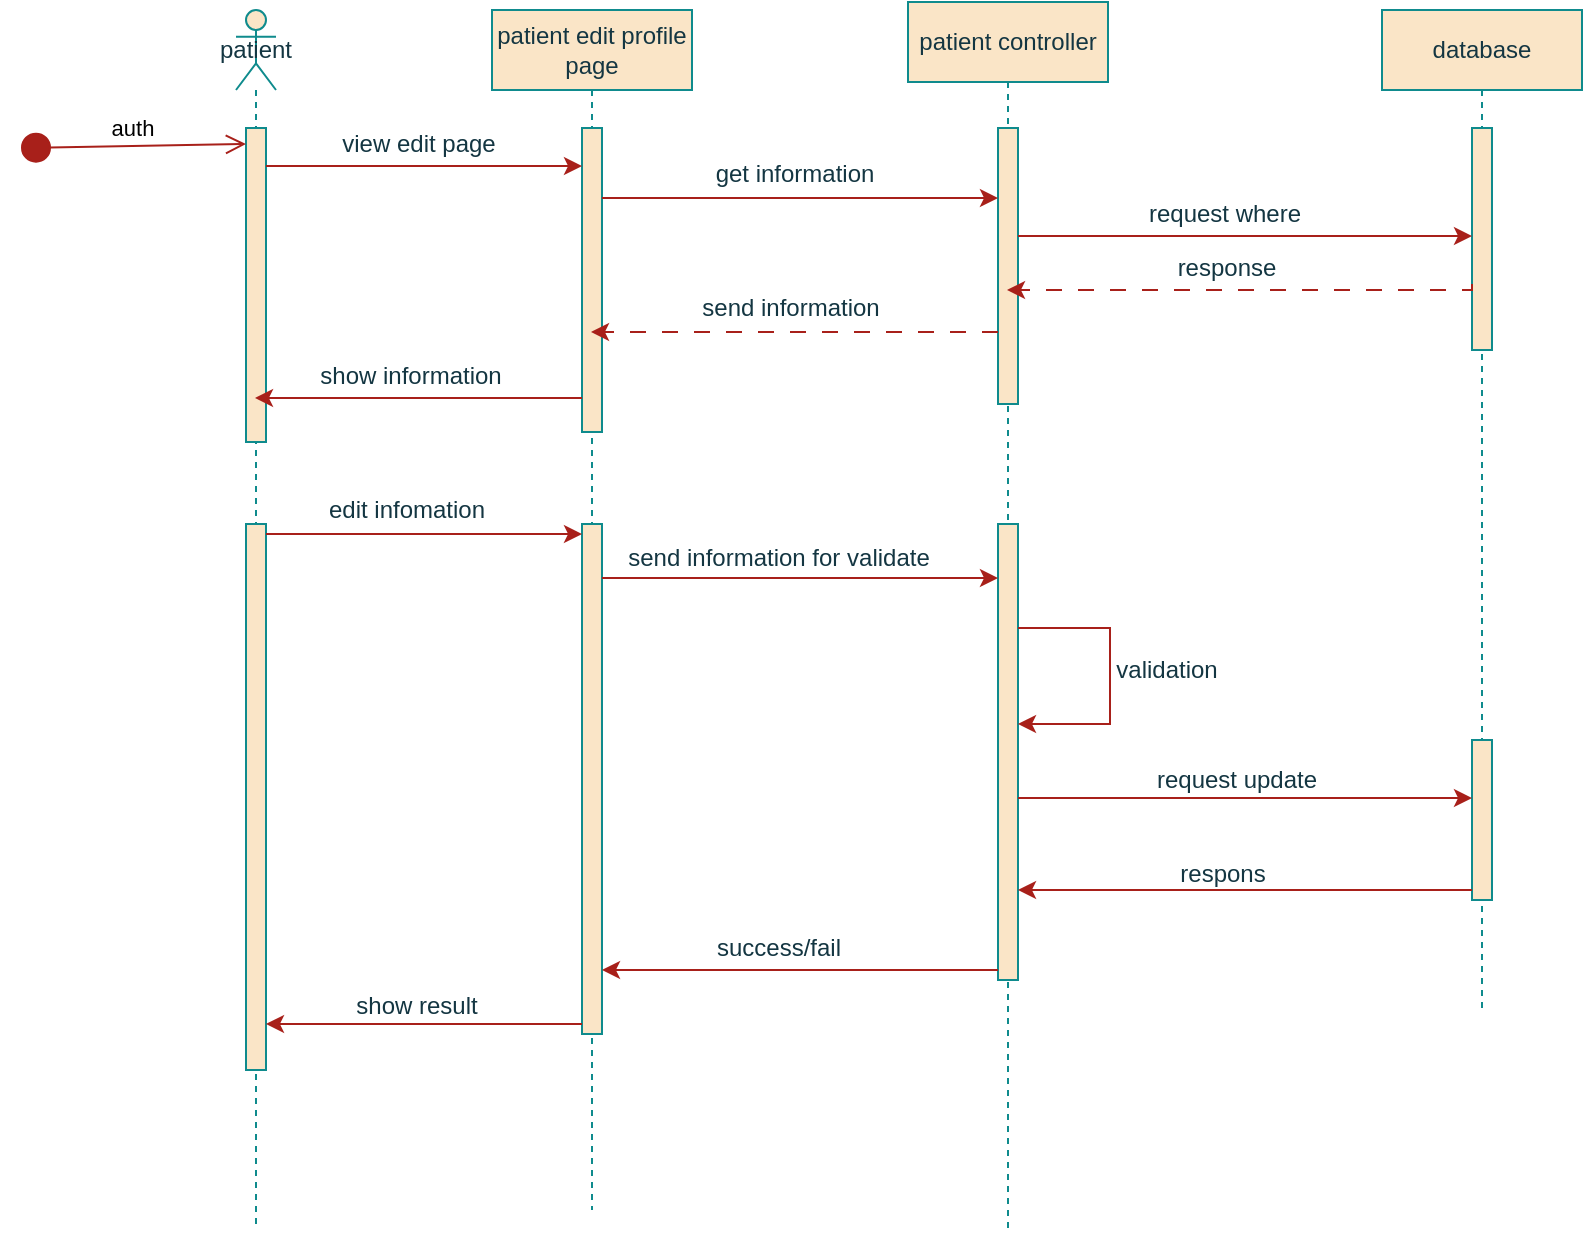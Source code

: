 <mxfile version="27.0.2" pages="5">
  <diagram name="patient" id="MuNfXUoXSrdILKd6d9qL">
    <mxGraphModel dx="1186" dy="882" grid="0" gridSize="10" guides="1" tooltips="1" connect="1" arrows="1" fold="1" page="1" pageScale="1" pageWidth="850" pageHeight="1100" math="0" shadow="0">
      <root>
        <mxCell id="0" />
        <mxCell id="1" parent="0" />
        <mxCell id="JXTNrnpWJlhletTDpHdk-2" value="patient" style="shape=umlLifeline;perimeter=lifelinePerimeter;whiteSpace=wrap;html=1;container=1;dropTarget=0;collapsible=0;recursiveResize=0;outlineConnect=0;portConstraint=eastwest;newEdgeStyle={&quot;curved&quot;:0,&quot;rounded&quot;:0};participant=umlActor;labelBackgroundColor=none;fillColor=#FAE5C7;strokeColor=#0F8B8D;fontColor=#143642;" vertex="1" parent="1">
          <mxGeometry x="150" y="43" width="20" height="609" as="geometry" />
        </mxCell>
        <mxCell id="JXTNrnpWJlhletTDpHdk-6" value="" style="html=1;points=[[0,0,0,0,5],[0,1,0,0,-5],[1,0,0,0,5],[1,1,0,0,-5]];perimeter=orthogonalPerimeter;outlineConnect=0;targetShapes=umlLifeline;portConstraint=eastwest;newEdgeStyle={&quot;curved&quot;:0,&quot;rounded&quot;:0};labelBackgroundColor=none;fillColor=#FAE5C7;strokeColor=#0F8B8D;fontColor=#143642;" vertex="1" parent="JXTNrnpWJlhletTDpHdk-2">
          <mxGeometry x="5" y="59" width="10" height="157" as="geometry" />
        </mxCell>
        <mxCell id="JXTNrnpWJlhletTDpHdk-26" value="" style="html=1;points=[[0,0,0,0,5],[0,1,0,0,-5],[1,0,0,0,5],[1,1,0,0,-5]];perimeter=orthogonalPerimeter;outlineConnect=0;targetShapes=umlLifeline;portConstraint=eastwest;newEdgeStyle={&quot;curved&quot;:0,&quot;rounded&quot;:0};strokeColor=#0F8B8D;fontColor=#143642;fillColor=#FAE5C7;" vertex="1" parent="JXTNrnpWJlhletTDpHdk-2">
          <mxGeometry x="5" y="257" width="10" height="273" as="geometry" />
        </mxCell>
        <mxCell id="JXTNrnpWJlhletTDpHdk-3" value="patient edit profile page" style="shape=umlLifeline;perimeter=lifelinePerimeter;whiteSpace=wrap;html=1;container=1;dropTarget=0;collapsible=0;recursiveResize=0;outlineConnect=0;portConstraint=eastwest;newEdgeStyle={&quot;curved&quot;:0,&quot;rounded&quot;:0};labelBackgroundColor=none;fillColor=#FAE5C7;strokeColor=#0F8B8D;fontColor=#143642;" vertex="1" parent="1">
          <mxGeometry x="278" y="43" width="100" height="600" as="geometry" />
        </mxCell>
        <mxCell id="JXTNrnpWJlhletTDpHdk-8" value="" style="html=1;points=[[0,0,0,0,5],[0,1,0,0,-5],[1,0,0,0,5],[1,1,0,0,-5]];perimeter=orthogonalPerimeter;outlineConnect=0;targetShapes=umlLifeline;portConstraint=eastwest;newEdgeStyle={&quot;curved&quot;:0,&quot;rounded&quot;:0};labelBackgroundColor=none;fillColor=#FAE5C7;strokeColor=#0F8B8D;fontColor=#143642;" vertex="1" parent="JXTNrnpWJlhletTDpHdk-3">
          <mxGeometry x="45" y="59" width="10" height="152" as="geometry" />
        </mxCell>
        <mxCell id="JXTNrnpWJlhletTDpHdk-25" value="" style="html=1;points=[[0,0,0,0,5],[0,1,0,0,-5],[1,0,0,0,5],[1,1,0,0,-5]];perimeter=orthogonalPerimeter;outlineConnect=0;targetShapes=umlLifeline;portConstraint=eastwest;newEdgeStyle={&quot;curved&quot;:0,&quot;rounded&quot;:0};strokeColor=#0F8B8D;fontColor=#143642;fillColor=#FAE5C7;" vertex="1" parent="JXTNrnpWJlhletTDpHdk-3">
          <mxGeometry x="45" y="257" width="10" height="255" as="geometry" />
        </mxCell>
        <mxCell id="JXTNrnpWJlhletTDpHdk-4" value="patient controller" style="shape=umlLifeline;perimeter=lifelinePerimeter;whiteSpace=wrap;html=1;container=1;dropTarget=0;collapsible=0;recursiveResize=0;outlineConnect=0;portConstraint=eastwest;newEdgeStyle={&quot;curved&quot;:0,&quot;rounded&quot;:0};labelBackgroundColor=none;fillColor=#FAE5C7;strokeColor=#0F8B8D;fontColor=#143642;" vertex="1" parent="1">
          <mxGeometry x="486" y="39" width="100" height="615" as="geometry" />
        </mxCell>
        <mxCell id="JXTNrnpWJlhletTDpHdk-11" value="" style="html=1;points=[[0,0,0,0,5],[0,1,0,0,-5],[1,0,0,0,5],[1,1,0,0,-5]];perimeter=orthogonalPerimeter;outlineConnect=0;targetShapes=umlLifeline;portConstraint=eastwest;newEdgeStyle={&quot;curved&quot;:0,&quot;rounded&quot;:0};labelBackgroundColor=none;fillColor=#FAE5C7;strokeColor=#0F8B8D;fontColor=#143642;" vertex="1" parent="JXTNrnpWJlhletTDpHdk-4">
          <mxGeometry x="45" y="63" width="10" height="138" as="geometry" />
        </mxCell>
        <mxCell id="JXTNrnpWJlhletTDpHdk-24" value="" style="html=1;points=[[0,0,0,0,5],[0,1,0,0,-5],[1,0,0,0,5],[1,1,0,0,-5]];perimeter=orthogonalPerimeter;outlineConnect=0;targetShapes=umlLifeline;portConstraint=eastwest;newEdgeStyle={&quot;curved&quot;:0,&quot;rounded&quot;:0};strokeColor=#0F8B8D;fontColor=#143642;fillColor=#FAE5C7;" vertex="1" parent="JXTNrnpWJlhletTDpHdk-4">
          <mxGeometry x="45" y="261" width="10" height="228" as="geometry" />
        </mxCell>
        <mxCell id="JXTNrnpWJlhletTDpHdk-31" style="edgeStyle=orthogonalEdgeStyle;rounded=0;orthogonalLoop=1;jettySize=auto;html=1;curved=0;strokeColor=#A8201A;fontColor=#143642;fillColor=#FAE5C7;" edge="1" parent="JXTNrnpWJlhletTDpHdk-4" target="JXTNrnpWJlhletTDpHdk-24">
          <mxGeometry relative="1" as="geometry">
            <mxPoint x="55" y="313" as="sourcePoint" />
            <Array as="points">
              <mxPoint x="55" y="313" />
              <mxPoint x="101" y="313" />
              <mxPoint x="101" y="361" />
            </Array>
          </mxGeometry>
        </mxCell>
        <mxCell id="JXTNrnpWJlhletTDpHdk-5" value="database" style="shape=umlLifeline;perimeter=lifelinePerimeter;whiteSpace=wrap;html=1;container=1;dropTarget=0;collapsible=0;recursiveResize=0;outlineConnect=0;portConstraint=eastwest;newEdgeStyle={&quot;curved&quot;:0,&quot;rounded&quot;:0};labelBackgroundColor=none;fillColor=#FAE5C7;strokeColor=#0F8B8D;fontColor=#143642;" vertex="1" parent="1">
          <mxGeometry x="723" y="43" width="100" height="499" as="geometry" />
        </mxCell>
        <mxCell id="JXTNrnpWJlhletTDpHdk-14" value="" style="html=1;points=[[0,0,0,0,5],[0,1,0,0,-5],[1,0,0,0,5],[1,1,0,0,-5]];perimeter=orthogonalPerimeter;outlineConnect=0;targetShapes=umlLifeline;portConstraint=eastwest;newEdgeStyle={&quot;curved&quot;:0,&quot;rounded&quot;:0};strokeColor=#0F8B8D;fontColor=#143642;fillColor=#FAE5C7;" vertex="1" parent="JXTNrnpWJlhletTDpHdk-5">
          <mxGeometry x="45" y="59" width="10" height="111" as="geometry" />
        </mxCell>
        <mxCell id="JXTNrnpWJlhletTDpHdk-23" value="" style="html=1;points=[[0,0,0,0,5],[0,1,0,0,-5],[1,0,0,0,5],[1,1,0,0,-5]];perimeter=orthogonalPerimeter;outlineConnect=0;targetShapes=umlLifeline;portConstraint=eastwest;newEdgeStyle={&quot;curved&quot;:0,&quot;rounded&quot;:0};strokeColor=#0F8B8D;fontColor=#143642;fillColor=#FAE5C7;" vertex="1" parent="JXTNrnpWJlhletTDpHdk-5">
          <mxGeometry x="45" y="365" width="10" height="80" as="geometry" />
        </mxCell>
        <mxCell id="JXTNrnpWJlhletTDpHdk-7" value="auth" style="html=1;verticalAlign=bottom;startArrow=circle;startFill=1;endArrow=open;startSize=6;endSize=8;curved=0;rounded=0;entryX=0;entryY=0;entryDx=0;entryDy=5;entryPerimeter=0;labelBackgroundColor=none;strokeColor=#A8201A;fontColor=default;" edge="1" parent="1">
          <mxGeometry width="80" relative="1" as="geometry">
            <mxPoint x="42" y="112" as="sourcePoint" />
            <mxPoint x="155" y="110" as="targetPoint" />
          </mxGeometry>
        </mxCell>
        <mxCell id="JXTNrnpWJlhletTDpHdk-9" style="edgeStyle=orthogonalEdgeStyle;rounded=0;orthogonalLoop=1;jettySize=auto;html=1;curved=0;exitX=1;exitY=0;exitDx=0;exitDy=5;exitPerimeter=0;entryX=0;entryY=0;entryDx=0;entryDy=5;entryPerimeter=0;labelBackgroundColor=none;strokeColor=#A8201A;fontColor=default;" edge="1" parent="1">
          <mxGeometry relative="1" as="geometry">
            <mxPoint x="165" y="121" as="sourcePoint" />
            <mxPoint x="323" y="121" as="targetPoint" />
          </mxGeometry>
        </mxCell>
        <mxCell id="JXTNrnpWJlhletTDpHdk-10" value="view edit page" style="text;html=1;align=center;verticalAlign=middle;resizable=0;points=[];autosize=1;strokeColor=none;fillColor=none;labelBackgroundColor=none;fontColor=#143642;" vertex="1" parent="1">
          <mxGeometry x="193" y="97" width="95" height="26" as="geometry" />
        </mxCell>
        <mxCell id="JXTNrnpWJlhletTDpHdk-12" style="edgeStyle=orthogonalEdgeStyle;rounded=0;orthogonalLoop=1;jettySize=auto;html=1;curved=0;exitX=1;exitY=0;exitDx=0;exitDy=5;exitPerimeter=0;entryX=0;entryY=0;entryDx=0;entryDy=5;entryPerimeter=0;labelBackgroundColor=none;strokeColor=#A8201A;fontColor=default;" edge="1" parent="1">
          <mxGeometry relative="1" as="geometry">
            <mxPoint x="333" y="137" as="sourcePoint" />
            <mxPoint x="531" y="137" as="targetPoint" />
          </mxGeometry>
        </mxCell>
        <mxCell id="JXTNrnpWJlhletTDpHdk-13" value="get information" style="text;html=1;align=center;verticalAlign=middle;resizable=0;points=[];autosize=1;strokeColor=none;fillColor=none;labelBackgroundColor=none;fontColor=#143642;" vertex="1" parent="1">
          <mxGeometry x="380" y="112" width="97" height="26" as="geometry" />
        </mxCell>
        <mxCell id="JXTNrnpWJlhletTDpHdk-15" style="edgeStyle=orthogonalEdgeStyle;rounded=0;orthogonalLoop=1;jettySize=auto;html=1;curved=0;exitX=1;exitY=0;exitDx=0;exitDy=5;exitPerimeter=0;entryX=0;entryY=0;entryDx=0;entryDy=5;entryPerimeter=0;strokeColor=#A8201A;fontColor=#143642;fillColor=#FAE5C7;" edge="1" parent="1">
          <mxGeometry relative="1" as="geometry">
            <mxPoint x="541" y="156" as="sourcePoint" />
            <mxPoint x="768" y="156" as="targetPoint" />
          </mxGeometry>
        </mxCell>
        <mxCell id="JXTNrnpWJlhletTDpHdk-16" value="request where" style="text;html=1;align=center;verticalAlign=middle;resizable=0;points=[];autosize=1;strokeColor=none;fillColor=none;fontColor=#143642;" vertex="1" parent="1">
          <mxGeometry x="597" y="132" width="94" height="26" as="geometry" />
        </mxCell>
        <mxCell id="JXTNrnpWJlhletTDpHdk-17" style="edgeStyle=orthogonalEdgeStyle;rounded=0;orthogonalLoop=1;jettySize=auto;html=1;curved=0;exitX=0;exitY=1;exitDx=0;exitDy=-5;exitPerimeter=0;strokeColor=#A8201A;fontColor=#143642;fillColor=#FAE5C7;dashed=1;dashPattern=8 8;" edge="1" parent="1">
          <mxGeometry relative="1" as="geometry">
            <mxPoint x="768" y="180" as="sourcePoint" />
            <mxPoint x="535.5" y="183" as="targetPoint" />
            <Array as="points">
              <mxPoint x="768" y="183" />
            </Array>
          </mxGeometry>
        </mxCell>
        <mxCell id="JXTNrnpWJlhletTDpHdk-18" value="response" style="text;html=1;align=center;verticalAlign=middle;resizable=0;points=[];autosize=1;strokeColor=none;fillColor=none;fontColor=#143642;" vertex="1" parent="1">
          <mxGeometry x="611" y="159" width="67" height="26" as="geometry" />
        </mxCell>
        <mxCell id="JXTNrnpWJlhletTDpHdk-19" style="edgeStyle=orthogonalEdgeStyle;rounded=0;orthogonalLoop=1;jettySize=auto;html=1;curved=0;exitX=0;exitY=1;exitDx=0;exitDy=-5;exitPerimeter=0;strokeColor=#A8201A;fontColor=#143642;fillColor=#FAE5C7;dashed=1;dashPattern=8 8;" edge="1" parent="1">
          <mxGeometry relative="1" as="geometry">
            <mxPoint x="531" y="204" as="sourcePoint" />
            <mxPoint x="327.5" y="204" as="targetPoint" />
            <Array as="points">
              <mxPoint x="394" y="204" />
              <mxPoint x="394" y="204" />
            </Array>
          </mxGeometry>
        </mxCell>
        <mxCell id="JXTNrnpWJlhletTDpHdk-20" value="send information" style="text;html=1;align=center;verticalAlign=middle;resizable=0;points=[];autosize=1;strokeColor=none;fillColor=none;fontColor=#143642;" vertex="1" parent="1">
          <mxGeometry x="373" y="179" width="107" height="26" as="geometry" />
        </mxCell>
        <mxCell id="JXTNrnpWJlhletTDpHdk-21" style="edgeStyle=orthogonalEdgeStyle;rounded=0;orthogonalLoop=1;jettySize=auto;html=1;curved=0;exitX=0;exitY=1;exitDx=0;exitDy=-5;exitPerimeter=0;strokeColor=#A8201A;fontColor=#143642;fillColor=#FAE5C7;" edge="1" parent="1">
          <mxGeometry relative="1" as="geometry">
            <mxPoint x="323" y="237" as="sourcePoint" />
            <mxPoint x="159.5" y="237" as="targetPoint" />
            <Array as="points">
              <mxPoint x="202" y="237" />
              <mxPoint x="202" y="237" />
            </Array>
          </mxGeometry>
        </mxCell>
        <mxCell id="JXTNrnpWJlhletTDpHdk-22" value="show information" style="text;html=1;align=center;verticalAlign=middle;resizable=0;points=[];autosize=1;strokeColor=none;fillColor=none;fontColor=#143642;" vertex="1" parent="1">
          <mxGeometry x="182" y="213" width="109" height="26" as="geometry" />
        </mxCell>
        <mxCell id="JXTNrnpWJlhletTDpHdk-27" style="edgeStyle=orthogonalEdgeStyle;rounded=0;orthogonalLoop=1;jettySize=auto;html=1;curved=0;exitX=1;exitY=0;exitDx=0;exitDy=5;exitPerimeter=0;entryX=0;entryY=0;entryDx=0;entryDy=5;entryPerimeter=0;strokeColor=#A8201A;fontColor=#143642;fillColor=#FAE5C7;" edge="1" parent="1" source="JXTNrnpWJlhletTDpHdk-26" target="JXTNrnpWJlhletTDpHdk-25">
          <mxGeometry relative="1" as="geometry" />
        </mxCell>
        <mxCell id="JXTNrnpWJlhletTDpHdk-28" value="edit infomation" style="text;html=1;align=center;verticalAlign=middle;resizable=0;points=[];autosize=1;strokeColor=none;fillColor=none;fontColor=#143642;" vertex="1" parent="1">
          <mxGeometry x="187" y="280" width="96" height="26" as="geometry" />
        </mxCell>
        <mxCell id="JXTNrnpWJlhletTDpHdk-29" style="edgeStyle=orthogonalEdgeStyle;rounded=0;orthogonalLoop=1;jettySize=auto;html=1;curved=0;exitX=1;exitY=0;exitDx=0;exitDy=5;exitPerimeter=0;entryX=0;entryY=0;entryDx=0;entryDy=5;entryPerimeter=0;strokeColor=#A8201A;fontColor=#143642;fillColor=#FAE5C7;" edge="1" parent="1">
          <mxGeometry relative="1" as="geometry">
            <mxPoint x="333" y="327" as="sourcePoint" />
            <mxPoint x="531" y="327" as="targetPoint" />
          </mxGeometry>
        </mxCell>
        <mxCell id="JXTNrnpWJlhletTDpHdk-30" value="send information for validate" style="text;html=1;align=center;verticalAlign=middle;resizable=0;points=[];autosize=1;strokeColor=none;fillColor=none;fontColor=#143642;" vertex="1" parent="1">
          <mxGeometry x="336" y="304" width="169" height="26" as="geometry" />
        </mxCell>
        <mxCell id="JXTNrnpWJlhletTDpHdk-32" value="validation" style="text;html=1;align=center;verticalAlign=middle;resizable=0;points=[];autosize=1;strokeColor=none;fillColor=none;fontColor=#143642;" vertex="1" parent="1">
          <mxGeometry x="580" y="360" width="69" height="26" as="geometry" />
        </mxCell>
        <mxCell id="JXTNrnpWJlhletTDpHdk-33" style="edgeStyle=orthogonalEdgeStyle;rounded=0;orthogonalLoop=1;jettySize=auto;html=1;curved=0;exitX=1;exitY=1;exitDx=0;exitDy=-5;exitPerimeter=0;strokeColor=#A8201A;fontColor=#143642;fillColor=#FAE5C7;" edge="1" parent="1">
          <mxGeometry relative="1" as="geometry">
            <mxPoint x="541" y="437" as="sourcePoint" />
            <mxPoint x="768" y="437" as="targetPoint" />
          </mxGeometry>
        </mxCell>
        <mxCell id="JXTNrnpWJlhletTDpHdk-34" value="request update" style="text;html=1;align=center;verticalAlign=middle;resizable=0;points=[];autosize=1;strokeColor=none;fillColor=none;fontColor=#143642;" vertex="1" parent="1">
          <mxGeometry x="601" y="415" width="98" height="26" as="geometry" />
        </mxCell>
        <mxCell id="JXTNrnpWJlhletTDpHdk-35" style="edgeStyle=orthogonalEdgeStyle;rounded=0;orthogonalLoop=1;jettySize=auto;html=1;curved=0;exitX=0;exitY=1;exitDx=0;exitDy=-5;exitPerimeter=0;strokeColor=#A8201A;fontColor=#143642;fillColor=#FAE5C7;" edge="1" parent="1" source="JXTNrnpWJlhletTDpHdk-23" target="JXTNrnpWJlhletTDpHdk-24">
          <mxGeometry relative="1" as="geometry">
            <Array as="points">
              <mxPoint x="595" y="483" />
              <mxPoint x="595" y="483" />
            </Array>
          </mxGeometry>
        </mxCell>
        <mxCell id="JXTNrnpWJlhletTDpHdk-36" value="respons" style="text;html=1;align=center;verticalAlign=middle;resizable=0;points=[];autosize=1;strokeColor=none;fillColor=none;fontColor=#143642;" vertex="1" parent="1">
          <mxGeometry x="612" y="462" width="61" height="26" as="geometry" />
        </mxCell>
        <mxCell id="JXTNrnpWJlhletTDpHdk-37" style="edgeStyle=orthogonalEdgeStyle;rounded=0;orthogonalLoop=1;jettySize=auto;html=1;curved=0;exitX=0;exitY=1;exitDx=0;exitDy=-5;exitPerimeter=0;strokeColor=#A8201A;fontColor=#143642;fillColor=#FAE5C7;" edge="1" parent="1" source="JXTNrnpWJlhletTDpHdk-24" target="JXTNrnpWJlhletTDpHdk-25">
          <mxGeometry relative="1" as="geometry">
            <Array as="points">
              <mxPoint x="387" y="523" />
              <mxPoint x="387" y="523" />
            </Array>
          </mxGeometry>
        </mxCell>
        <mxCell id="JXTNrnpWJlhletTDpHdk-38" value="success/fail" style="text;html=1;align=center;verticalAlign=middle;resizable=0;points=[];autosize=1;strokeColor=none;fillColor=none;fontColor=#143642;" vertex="1" parent="1">
          <mxGeometry x="381" y="499" width="80" height="26" as="geometry" />
        </mxCell>
        <mxCell id="JXTNrnpWJlhletTDpHdk-39" style="edgeStyle=orthogonalEdgeStyle;rounded=0;orthogonalLoop=1;jettySize=auto;html=1;curved=0;exitX=0;exitY=1;exitDx=0;exitDy=-5;exitPerimeter=0;strokeColor=#A8201A;fontColor=#143642;fillColor=#FAE5C7;" edge="1" parent="1" source="JXTNrnpWJlhletTDpHdk-25" target="JXTNrnpWJlhletTDpHdk-26">
          <mxGeometry relative="1" as="geometry">
            <Array as="points">
              <mxPoint x="206" y="550" />
              <mxPoint x="206" y="550" />
            </Array>
          </mxGeometry>
        </mxCell>
        <mxCell id="JXTNrnpWJlhletTDpHdk-40" value="show result" style="text;html=1;align=center;verticalAlign=middle;resizable=0;points=[];autosize=1;strokeColor=none;fillColor=none;fontColor=#143642;" vertex="1" parent="1">
          <mxGeometry x="200" y="528" width="79" height="26" as="geometry" />
        </mxCell>
      </root>
    </mxGraphModel>
  </diagram>
  <diagram id="uDT7Ce92TBVZl6IIEoPJ" name="doctor">
    <mxGraphModel dx="1186" dy="882" grid="0" gridSize="10" guides="1" tooltips="1" connect="1" arrows="1" fold="1" page="1" pageScale="1" pageWidth="850" pageHeight="1100" math="0" shadow="0">
      <root>
        <mxCell id="0" />
        <mxCell id="1" parent="0" />
        <mxCell id="HGvwX78NJtxh-wRoYUuP-1" value="doctor" style="shape=umlLifeline;perimeter=lifelinePerimeter;whiteSpace=wrap;html=1;container=1;dropTarget=0;collapsible=0;recursiveResize=0;outlineConnect=0;portConstraint=eastwest;newEdgeStyle={&quot;curved&quot;:0,&quot;rounded&quot;:0};participant=umlActor;labelBackgroundColor=none;fillColor=#FAE5C7;strokeColor=#0F8B8D;fontColor=#143642;" vertex="1" parent="1">
          <mxGeometry x="150" y="43" width="20" height="609" as="geometry" />
        </mxCell>
        <mxCell id="HGvwX78NJtxh-wRoYUuP-2" value="" style="html=1;points=[[0,0,0,0,5],[0,1,0,0,-5],[1,0,0,0,5],[1,1,0,0,-5]];perimeter=orthogonalPerimeter;outlineConnect=0;targetShapes=umlLifeline;portConstraint=eastwest;newEdgeStyle={&quot;curved&quot;:0,&quot;rounded&quot;:0};labelBackgroundColor=none;fillColor=#FAE5C7;strokeColor=#0F8B8D;fontColor=#143642;" vertex="1" parent="HGvwX78NJtxh-wRoYUuP-1">
          <mxGeometry x="5" y="59" width="10" height="157" as="geometry" />
        </mxCell>
        <mxCell id="HGvwX78NJtxh-wRoYUuP-3" value="" style="html=1;points=[[0,0,0,0,5],[0,1,0,0,-5],[1,0,0,0,5],[1,1,0,0,-5]];perimeter=orthogonalPerimeter;outlineConnect=0;targetShapes=umlLifeline;portConstraint=eastwest;newEdgeStyle={&quot;curved&quot;:0,&quot;rounded&quot;:0};strokeColor=#0F8B8D;fontColor=#143642;fillColor=#FAE5C7;" vertex="1" parent="HGvwX78NJtxh-wRoYUuP-1">
          <mxGeometry x="5" y="257" width="10" height="273" as="geometry" />
        </mxCell>
        <mxCell id="HGvwX78NJtxh-wRoYUuP-4" value="doctor&amp;nbsp;edit profile page" style="shape=umlLifeline;perimeter=lifelinePerimeter;whiteSpace=wrap;html=1;container=1;dropTarget=0;collapsible=0;recursiveResize=0;outlineConnect=0;portConstraint=eastwest;newEdgeStyle={&quot;curved&quot;:0,&quot;rounded&quot;:0};labelBackgroundColor=none;fillColor=#FAE5C7;strokeColor=#0F8B8D;fontColor=#143642;" vertex="1" parent="1">
          <mxGeometry x="278" y="43" width="100" height="600" as="geometry" />
        </mxCell>
        <mxCell id="HGvwX78NJtxh-wRoYUuP-5" value="" style="html=1;points=[[0,0,0,0,5],[0,1,0,0,-5],[1,0,0,0,5],[1,1,0,0,-5]];perimeter=orthogonalPerimeter;outlineConnect=0;targetShapes=umlLifeline;portConstraint=eastwest;newEdgeStyle={&quot;curved&quot;:0,&quot;rounded&quot;:0};labelBackgroundColor=none;fillColor=#FAE5C7;strokeColor=#0F8B8D;fontColor=#143642;" vertex="1" parent="HGvwX78NJtxh-wRoYUuP-4">
          <mxGeometry x="45" y="59" width="10" height="152" as="geometry" />
        </mxCell>
        <mxCell id="HGvwX78NJtxh-wRoYUuP-6" value="" style="html=1;points=[[0,0,0,0,5],[0,1,0,0,-5],[1,0,0,0,5],[1,1,0,0,-5]];perimeter=orthogonalPerimeter;outlineConnect=0;targetShapes=umlLifeline;portConstraint=eastwest;newEdgeStyle={&quot;curved&quot;:0,&quot;rounded&quot;:0};strokeColor=#0F8B8D;fontColor=#143642;fillColor=#FAE5C7;" vertex="1" parent="HGvwX78NJtxh-wRoYUuP-4">
          <mxGeometry x="45" y="257" width="10" height="255" as="geometry" />
        </mxCell>
        <mxCell id="HGvwX78NJtxh-wRoYUuP-7" value="doctor&amp;nbsp;controller" style="shape=umlLifeline;perimeter=lifelinePerimeter;whiteSpace=wrap;html=1;container=1;dropTarget=0;collapsible=0;recursiveResize=0;outlineConnect=0;portConstraint=eastwest;newEdgeStyle={&quot;curved&quot;:0,&quot;rounded&quot;:0};labelBackgroundColor=none;fillColor=#FAE5C7;strokeColor=#0F8B8D;fontColor=#143642;" vertex="1" parent="1">
          <mxGeometry x="486" y="39" width="100" height="615" as="geometry" />
        </mxCell>
        <mxCell id="HGvwX78NJtxh-wRoYUuP-8" value="" style="html=1;points=[[0,0,0,0,5],[0,1,0,0,-5],[1,0,0,0,5],[1,1,0,0,-5]];perimeter=orthogonalPerimeter;outlineConnect=0;targetShapes=umlLifeline;portConstraint=eastwest;newEdgeStyle={&quot;curved&quot;:0,&quot;rounded&quot;:0};labelBackgroundColor=none;fillColor=#FAE5C7;strokeColor=#0F8B8D;fontColor=#143642;" vertex="1" parent="HGvwX78NJtxh-wRoYUuP-7">
          <mxGeometry x="45" y="63" width="10" height="138" as="geometry" />
        </mxCell>
        <mxCell id="HGvwX78NJtxh-wRoYUuP-9" value="" style="html=1;points=[[0,0,0,0,5],[0,1,0,0,-5],[1,0,0,0,5],[1,1,0,0,-5]];perimeter=orthogonalPerimeter;outlineConnect=0;targetShapes=umlLifeline;portConstraint=eastwest;newEdgeStyle={&quot;curved&quot;:0,&quot;rounded&quot;:0};strokeColor=#0F8B8D;fontColor=#143642;fillColor=#FAE5C7;" vertex="1" parent="HGvwX78NJtxh-wRoYUuP-7">
          <mxGeometry x="45" y="261" width="10" height="228" as="geometry" />
        </mxCell>
        <mxCell id="HGvwX78NJtxh-wRoYUuP-10" style="edgeStyle=orthogonalEdgeStyle;rounded=0;orthogonalLoop=1;jettySize=auto;html=1;curved=0;strokeColor=#A8201A;fontColor=#143642;fillColor=#FAE5C7;" edge="1" parent="HGvwX78NJtxh-wRoYUuP-7" target="HGvwX78NJtxh-wRoYUuP-9">
          <mxGeometry relative="1" as="geometry">
            <mxPoint x="55" y="313" as="sourcePoint" />
            <Array as="points">
              <mxPoint x="55" y="313" />
              <mxPoint x="101" y="313" />
              <mxPoint x="101" y="361" />
            </Array>
          </mxGeometry>
        </mxCell>
        <mxCell id="HGvwX78NJtxh-wRoYUuP-11" value="database" style="shape=umlLifeline;perimeter=lifelinePerimeter;whiteSpace=wrap;html=1;container=1;dropTarget=0;collapsible=0;recursiveResize=0;outlineConnect=0;portConstraint=eastwest;newEdgeStyle={&quot;curved&quot;:0,&quot;rounded&quot;:0};labelBackgroundColor=none;fillColor=#FAE5C7;strokeColor=#0F8B8D;fontColor=#143642;" vertex="1" parent="1">
          <mxGeometry x="723" y="43" width="100" height="499" as="geometry" />
        </mxCell>
        <mxCell id="HGvwX78NJtxh-wRoYUuP-12" value="" style="html=1;points=[[0,0,0,0,5],[0,1,0,0,-5],[1,0,0,0,5],[1,1,0,0,-5]];perimeter=orthogonalPerimeter;outlineConnect=0;targetShapes=umlLifeline;portConstraint=eastwest;newEdgeStyle={&quot;curved&quot;:0,&quot;rounded&quot;:0};strokeColor=#0F8B8D;fontColor=#143642;fillColor=#FAE5C7;" vertex="1" parent="HGvwX78NJtxh-wRoYUuP-11">
          <mxGeometry x="45" y="59" width="10" height="111" as="geometry" />
        </mxCell>
        <mxCell id="HGvwX78NJtxh-wRoYUuP-13" value="" style="html=1;points=[[0,0,0,0,5],[0,1,0,0,-5],[1,0,0,0,5],[1,1,0,0,-5]];perimeter=orthogonalPerimeter;outlineConnect=0;targetShapes=umlLifeline;portConstraint=eastwest;newEdgeStyle={&quot;curved&quot;:0,&quot;rounded&quot;:0};strokeColor=#0F8B8D;fontColor=#143642;fillColor=#FAE5C7;" vertex="1" parent="HGvwX78NJtxh-wRoYUuP-11">
          <mxGeometry x="45" y="365" width="10" height="80" as="geometry" />
        </mxCell>
        <mxCell id="HGvwX78NJtxh-wRoYUuP-14" value="auth" style="html=1;verticalAlign=bottom;startArrow=circle;startFill=1;endArrow=open;startSize=6;endSize=8;curved=0;rounded=0;entryX=0;entryY=0;entryDx=0;entryDy=5;entryPerimeter=0;labelBackgroundColor=none;strokeColor=#A8201A;fontColor=default;" edge="1" parent="1">
          <mxGeometry width="80" relative="1" as="geometry">
            <mxPoint x="42" y="112" as="sourcePoint" />
            <mxPoint x="155" y="110" as="targetPoint" />
          </mxGeometry>
        </mxCell>
        <mxCell id="HGvwX78NJtxh-wRoYUuP-15" style="edgeStyle=orthogonalEdgeStyle;rounded=0;orthogonalLoop=1;jettySize=auto;html=1;curved=0;exitX=1;exitY=0;exitDx=0;exitDy=5;exitPerimeter=0;entryX=0;entryY=0;entryDx=0;entryDy=5;entryPerimeter=0;labelBackgroundColor=none;strokeColor=#A8201A;fontColor=default;" edge="1" parent="1">
          <mxGeometry relative="1" as="geometry">
            <mxPoint x="165" y="121" as="sourcePoint" />
            <mxPoint x="323" y="121" as="targetPoint" />
          </mxGeometry>
        </mxCell>
        <mxCell id="HGvwX78NJtxh-wRoYUuP-16" value="view edit page" style="text;html=1;align=center;verticalAlign=middle;resizable=0;points=[];autosize=1;strokeColor=none;fillColor=none;labelBackgroundColor=none;fontColor=#143642;" vertex="1" parent="1">
          <mxGeometry x="193" y="97" width="95" height="26" as="geometry" />
        </mxCell>
        <mxCell id="HGvwX78NJtxh-wRoYUuP-17" style="edgeStyle=orthogonalEdgeStyle;rounded=0;orthogonalLoop=1;jettySize=auto;html=1;curved=0;exitX=1;exitY=0;exitDx=0;exitDy=5;exitPerimeter=0;entryX=0;entryY=0;entryDx=0;entryDy=5;entryPerimeter=0;labelBackgroundColor=none;strokeColor=#A8201A;fontColor=default;" edge="1" parent="1">
          <mxGeometry relative="1" as="geometry">
            <mxPoint x="333" y="137" as="sourcePoint" />
            <mxPoint x="531" y="137" as="targetPoint" />
          </mxGeometry>
        </mxCell>
        <mxCell id="HGvwX78NJtxh-wRoYUuP-18" value="get information" style="text;html=1;align=center;verticalAlign=middle;resizable=0;points=[];autosize=1;strokeColor=none;fillColor=none;labelBackgroundColor=none;fontColor=#143642;" vertex="1" parent="1">
          <mxGeometry x="380" y="112" width="97" height="26" as="geometry" />
        </mxCell>
        <mxCell id="HGvwX78NJtxh-wRoYUuP-19" style="edgeStyle=orthogonalEdgeStyle;rounded=0;orthogonalLoop=1;jettySize=auto;html=1;curved=0;exitX=1;exitY=0;exitDx=0;exitDy=5;exitPerimeter=0;entryX=0;entryY=0;entryDx=0;entryDy=5;entryPerimeter=0;strokeColor=#A8201A;fontColor=#143642;fillColor=#FAE5C7;" edge="1" parent="1">
          <mxGeometry relative="1" as="geometry">
            <mxPoint x="541" y="156" as="sourcePoint" />
            <mxPoint x="768" y="156" as="targetPoint" />
          </mxGeometry>
        </mxCell>
        <mxCell id="HGvwX78NJtxh-wRoYUuP-20" value="request where" style="text;html=1;align=center;verticalAlign=middle;resizable=0;points=[];autosize=1;strokeColor=none;fillColor=none;fontColor=#143642;" vertex="1" parent="1">
          <mxGeometry x="597" y="132" width="94" height="26" as="geometry" />
        </mxCell>
        <mxCell id="HGvwX78NJtxh-wRoYUuP-21" style="edgeStyle=orthogonalEdgeStyle;rounded=0;orthogonalLoop=1;jettySize=auto;html=1;curved=0;exitX=0;exitY=1;exitDx=0;exitDy=-5;exitPerimeter=0;strokeColor=#A8201A;fontColor=#143642;fillColor=#FAE5C7;dashed=1;dashPattern=8 8;" edge="1" parent="1">
          <mxGeometry relative="1" as="geometry">
            <mxPoint x="768" y="180" as="sourcePoint" />
            <mxPoint x="535.5" y="183" as="targetPoint" />
            <Array as="points">
              <mxPoint x="768" y="183" />
            </Array>
          </mxGeometry>
        </mxCell>
        <mxCell id="HGvwX78NJtxh-wRoYUuP-22" value="response" style="text;html=1;align=center;verticalAlign=middle;resizable=0;points=[];autosize=1;strokeColor=none;fillColor=none;fontColor=#143642;" vertex="1" parent="1">
          <mxGeometry x="611" y="159" width="67" height="26" as="geometry" />
        </mxCell>
        <mxCell id="HGvwX78NJtxh-wRoYUuP-23" style="edgeStyle=orthogonalEdgeStyle;rounded=0;orthogonalLoop=1;jettySize=auto;html=1;curved=0;exitX=0;exitY=1;exitDx=0;exitDy=-5;exitPerimeter=0;strokeColor=#A8201A;fontColor=#143642;fillColor=#FAE5C7;dashed=1;dashPattern=8 8;" edge="1" parent="1">
          <mxGeometry relative="1" as="geometry">
            <mxPoint x="531" y="204" as="sourcePoint" />
            <mxPoint x="327.5" y="204" as="targetPoint" />
            <Array as="points">
              <mxPoint x="394" y="204" />
              <mxPoint x="394" y="204" />
            </Array>
          </mxGeometry>
        </mxCell>
        <mxCell id="HGvwX78NJtxh-wRoYUuP-24" value="send information" style="text;html=1;align=center;verticalAlign=middle;resizable=0;points=[];autosize=1;strokeColor=none;fillColor=none;fontColor=#143642;" vertex="1" parent="1">
          <mxGeometry x="373" y="179" width="107" height="26" as="geometry" />
        </mxCell>
        <mxCell id="HGvwX78NJtxh-wRoYUuP-25" style="edgeStyle=orthogonalEdgeStyle;rounded=0;orthogonalLoop=1;jettySize=auto;html=1;curved=0;exitX=0;exitY=1;exitDx=0;exitDy=-5;exitPerimeter=0;strokeColor=#A8201A;fontColor=#143642;fillColor=#FAE5C7;" edge="1" parent="1">
          <mxGeometry relative="1" as="geometry">
            <mxPoint x="323" y="237" as="sourcePoint" />
            <mxPoint x="159.5" y="237" as="targetPoint" />
            <Array as="points">
              <mxPoint x="202" y="237" />
              <mxPoint x="202" y="237" />
            </Array>
          </mxGeometry>
        </mxCell>
        <mxCell id="HGvwX78NJtxh-wRoYUuP-26" value="show information" style="text;html=1;align=center;verticalAlign=middle;resizable=0;points=[];autosize=1;strokeColor=none;fillColor=none;fontColor=#143642;" vertex="1" parent="1">
          <mxGeometry x="182" y="213" width="109" height="26" as="geometry" />
        </mxCell>
        <mxCell id="HGvwX78NJtxh-wRoYUuP-27" style="edgeStyle=orthogonalEdgeStyle;rounded=0;orthogonalLoop=1;jettySize=auto;html=1;curved=0;exitX=1;exitY=0;exitDx=0;exitDy=5;exitPerimeter=0;entryX=0;entryY=0;entryDx=0;entryDy=5;entryPerimeter=0;strokeColor=#A8201A;fontColor=#143642;fillColor=#FAE5C7;" edge="1" parent="1" source="HGvwX78NJtxh-wRoYUuP-3" target="HGvwX78NJtxh-wRoYUuP-6">
          <mxGeometry relative="1" as="geometry" />
        </mxCell>
        <mxCell id="HGvwX78NJtxh-wRoYUuP-28" value="edit infomation" style="text;html=1;align=center;verticalAlign=middle;resizable=0;points=[];autosize=1;strokeColor=none;fillColor=none;fontColor=#143642;" vertex="1" parent="1">
          <mxGeometry x="187" y="280" width="96" height="26" as="geometry" />
        </mxCell>
        <mxCell id="HGvwX78NJtxh-wRoYUuP-29" style="edgeStyle=orthogonalEdgeStyle;rounded=0;orthogonalLoop=1;jettySize=auto;html=1;curved=0;exitX=1;exitY=0;exitDx=0;exitDy=5;exitPerimeter=0;entryX=0;entryY=0;entryDx=0;entryDy=5;entryPerimeter=0;strokeColor=#A8201A;fontColor=#143642;fillColor=#FAE5C7;" edge="1" parent="1">
          <mxGeometry relative="1" as="geometry">
            <mxPoint x="333" y="327" as="sourcePoint" />
            <mxPoint x="531" y="327" as="targetPoint" />
          </mxGeometry>
        </mxCell>
        <mxCell id="HGvwX78NJtxh-wRoYUuP-30" value="send information for validate" style="text;html=1;align=center;verticalAlign=middle;resizable=0;points=[];autosize=1;strokeColor=none;fillColor=none;fontColor=#143642;" vertex="1" parent="1">
          <mxGeometry x="336" y="304" width="169" height="26" as="geometry" />
        </mxCell>
        <mxCell id="HGvwX78NJtxh-wRoYUuP-31" value="validation" style="text;html=1;align=center;verticalAlign=middle;resizable=0;points=[];autosize=1;strokeColor=none;fillColor=none;fontColor=#143642;" vertex="1" parent="1">
          <mxGeometry x="580" y="360" width="69" height="26" as="geometry" />
        </mxCell>
        <mxCell id="HGvwX78NJtxh-wRoYUuP-32" style="edgeStyle=orthogonalEdgeStyle;rounded=0;orthogonalLoop=1;jettySize=auto;html=1;curved=0;exitX=1;exitY=1;exitDx=0;exitDy=-5;exitPerimeter=0;strokeColor=#A8201A;fontColor=#143642;fillColor=#FAE5C7;" edge="1" parent="1">
          <mxGeometry relative="1" as="geometry">
            <mxPoint x="541" y="437" as="sourcePoint" />
            <mxPoint x="768" y="437" as="targetPoint" />
          </mxGeometry>
        </mxCell>
        <mxCell id="HGvwX78NJtxh-wRoYUuP-33" value="request update" style="text;html=1;align=center;verticalAlign=middle;resizable=0;points=[];autosize=1;strokeColor=none;fillColor=none;fontColor=#143642;" vertex="1" parent="1">
          <mxGeometry x="601" y="415" width="98" height="26" as="geometry" />
        </mxCell>
        <mxCell id="HGvwX78NJtxh-wRoYUuP-34" style="edgeStyle=orthogonalEdgeStyle;rounded=0;orthogonalLoop=1;jettySize=auto;html=1;curved=0;exitX=0;exitY=1;exitDx=0;exitDy=-5;exitPerimeter=0;strokeColor=#A8201A;fontColor=#143642;fillColor=#FAE5C7;" edge="1" parent="1" source="HGvwX78NJtxh-wRoYUuP-13" target="HGvwX78NJtxh-wRoYUuP-9">
          <mxGeometry relative="1" as="geometry">
            <Array as="points">
              <mxPoint x="595" y="483" />
              <mxPoint x="595" y="483" />
            </Array>
          </mxGeometry>
        </mxCell>
        <mxCell id="HGvwX78NJtxh-wRoYUuP-35" value="respons" style="text;html=1;align=center;verticalAlign=middle;resizable=0;points=[];autosize=1;strokeColor=none;fillColor=none;fontColor=#143642;" vertex="1" parent="1">
          <mxGeometry x="612" y="462" width="61" height="26" as="geometry" />
        </mxCell>
        <mxCell id="HGvwX78NJtxh-wRoYUuP-36" style="edgeStyle=orthogonalEdgeStyle;rounded=0;orthogonalLoop=1;jettySize=auto;html=1;curved=0;exitX=0;exitY=1;exitDx=0;exitDy=-5;exitPerimeter=0;strokeColor=#A8201A;fontColor=#143642;fillColor=#FAE5C7;" edge="1" parent="1" source="HGvwX78NJtxh-wRoYUuP-9" target="HGvwX78NJtxh-wRoYUuP-6">
          <mxGeometry relative="1" as="geometry">
            <Array as="points">
              <mxPoint x="387" y="523" />
              <mxPoint x="387" y="523" />
            </Array>
          </mxGeometry>
        </mxCell>
        <mxCell id="HGvwX78NJtxh-wRoYUuP-37" value="success/fail" style="text;html=1;align=center;verticalAlign=middle;resizable=0;points=[];autosize=1;strokeColor=none;fillColor=none;fontColor=#143642;" vertex="1" parent="1">
          <mxGeometry x="381" y="499" width="80" height="26" as="geometry" />
        </mxCell>
        <mxCell id="HGvwX78NJtxh-wRoYUuP-38" style="edgeStyle=orthogonalEdgeStyle;rounded=0;orthogonalLoop=1;jettySize=auto;html=1;curved=0;exitX=0;exitY=1;exitDx=0;exitDy=-5;exitPerimeter=0;strokeColor=#A8201A;fontColor=#143642;fillColor=#FAE5C7;" edge="1" parent="1" source="HGvwX78NJtxh-wRoYUuP-6" target="HGvwX78NJtxh-wRoYUuP-3">
          <mxGeometry relative="1" as="geometry">
            <Array as="points">
              <mxPoint x="206" y="550" />
              <mxPoint x="206" y="550" />
            </Array>
          </mxGeometry>
        </mxCell>
        <mxCell id="HGvwX78NJtxh-wRoYUuP-39" value="show result" style="text;html=1;align=center;verticalAlign=middle;resizable=0;points=[];autosize=1;strokeColor=none;fillColor=none;fontColor=#143642;" vertex="1" parent="1">
          <mxGeometry x="200" y="528" width="79" height="26" as="geometry" />
        </mxCell>
      </root>
    </mxGraphModel>
  </diagram>
  <diagram name="nurse" id="2Svd3tyziEXug-IckQhj">
    <mxGraphModel dx="1186" dy="882" grid="0" gridSize="10" guides="1" tooltips="1" connect="1" arrows="1" fold="1" page="1" pageScale="1" pageWidth="850" pageHeight="1100" math="0" shadow="0">
      <root>
        <mxCell id="3DK7xlr_D0PZRe5xtYf8-0" />
        <mxCell id="3DK7xlr_D0PZRe5xtYf8-1" parent="3DK7xlr_D0PZRe5xtYf8-0" />
        <mxCell id="3DK7xlr_D0PZRe5xtYf8-2" value="nurse" style="shape=umlLifeline;perimeter=lifelinePerimeter;whiteSpace=wrap;html=1;container=1;dropTarget=0;collapsible=0;recursiveResize=0;outlineConnect=0;portConstraint=eastwest;newEdgeStyle={&quot;curved&quot;:0,&quot;rounded&quot;:0};participant=umlActor;labelBackgroundColor=none;fillColor=#FAE5C7;strokeColor=#0F8B8D;fontColor=#143642;" vertex="1" parent="3DK7xlr_D0PZRe5xtYf8-1">
          <mxGeometry x="150" y="43" width="20" height="609" as="geometry" />
        </mxCell>
        <mxCell id="3DK7xlr_D0PZRe5xtYf8-3" value="" style="html=1;points=[[0,0,0,0,5],[0,1,0,0,-5],[1,0,0,0,5],[1,1,0,0,-5]];perimeter=orthogonalPerimeter;outlineConnect=0;targetShapes=umlLifeline;portConstraint=eastwest;newEdgeStyle={&quot;curved&quot;:0,&quot;rounded&quot;:0};labelBackgroundColor=none;fillColor=#FAE5C7;strokeColor=#0F8B8D;fontColor=#143642;" vertex="1" parent="3DK7xlr_D0PZRe5xtYf8-2">
          <mxGeometry x="5" y="59" width="10" height="157" as="geometry" />
        </mxCell>
        <mxCell id="3DK7xlr_D0PZRe5xtYf8-4" value="" style="html=1;points=[[0,0,0,0,5],[0,1,0,0,-5],[1,0,0,0,5],[1,1,0,0,-5]];perimeter=orthogonalPerimeter;outlineConnect=0;targetShapes=umlLifeline;portConstraint=eastwest;newEdgeStyle={&quot;curved&quot;:0,&quot;rounded&quot;:0};strokeColor=#0F8B8D;fontColor=#143642;fillColor=#FAE5C7;" vertex="1" parent="3DK7xlr_D0PZRe5xtYf8-2">
          <mxGeometry x="5" y="257" width="10" height="273" as="geometry" />
        </mxCell>
        <mxCell id="3DK7xlr_D0PZRe5xtYf8-5" value="nurse&amp;nbsp;edit profile page" style="shape=umlLifeline;perimeter=lifelinePerimeter;whiteSpace=wrap;html=1;container=1;dropTarget=0;collapsible=0;recursiveResize=0;outlineConnect=0;portConstraint=eastwest;newEdgeStyle={&quot;curved&quot;:0,&quot;rounded&quot;:0};labelBackgroundColor=none;fillColor=#FAE5C7;strokeColor=#0F8B8D;fontColor=#143642;" vertex="1" parent="3DK7xlr_D0PZRe5xtYf8-1">
          <mxGeometry x="278" y="43" width="100" height="600" as="geometry" />
        </mxCell>
        <mxCell id="3DK7xlr_D0PZRe5xtYf8-6" value="" style="html=1;points=[[0,0,0,0,5],[0,1,0,0,-5],[1,0,0,0,5],[1,1,0,0,-5]];perimeter=orthogonalPerimeter;outlineConnect=0;targetShapes=umlLifeline;portConstraint=eastwest;newEdgeStyle={&quot;curved&quot;:0,&quot;rounded&quot;:0};labelBackgroundColor=none;fillColor=#FAE5C7;strokeColor=#0F8B8D;fontColor=#143642;" vertex="1" parent="3DK7xlr_D0PZRe5xtYf8-5">
          <mxGeometry x="45" y="59" width="10" height="152" as="geometry" />
        </mxCell>
        <mxCell id="3DK7xlr_D0PZRe5xtYf8-7" value="" style="html=1;points=[[0,0,0,0,5],[0,1,0,0,-5],[1,0,0,0,5],[1,1,0,0,-5]];perimeter=orthogonalPerimeter;outlineConnect=0;targetShapes=umlLifeline;portConstraint=eastwest;newEdgeStyle={&quot;curved&quot;:0,&quot;rounded&quot;:0};strokeColor=#0F8B8D;fontColor=#143642;fillColor=#FAE5C7;" vertex="1" parent="3DK7xlr_D0PZRe5xtYf8-5">
          <mxGeometry x="45" y="257" width="10" height="255" as="geometry" />
        </mxCell>
        <mxCell id="3DK7xlr_D0PZRe5xtYf8-8" value="nurse&amp;nbsp;controller" style="shape=umlLifeline;perimeter=lifelinePerimeter;whiteSpace=wrap;html=1;container=1;dropTarget=0;collapsible=0;recursiveResize=0;outlineConnect=0;portConstraint=eastwest;newEdgeStyle={&quot;curved&quot;:0,&quot;rounded&quot;:0};labelBackgroundColor=none;fillColor=#FAE5C7;strokeColor=#0F8B8D;fontColor=#143642;" vertex="1" parent="3DK7xlr_D0PZRe5xtYf8-1">
          <mxGeometry x="486" y="39" width="100" height="615" as="geometry" />
        </mxCell>
        <mxCell id="3DK7xlr_D0PZRe5xtYf8-9" value="" style="html=1;points=[[0,0,0,0,5],[0,1,0,0,-5],[1,0,0,0,5],[1,1,0,0,-5]];perimeter=orthogonalPerimeter;outlineConnect=0;targetShapes=umlLifeline;portConstraint=eastwest;newEdgeStyle={&quot;curved&quot;:0,&quot;rounded&quot;:0};labelBackgroundColor=none;fillColor=#FAE5C7;strokeColor=#0F8B8D;fontColor=#143642;" vertex="1" parent="3DK7xlr_D0PZRe5xtYf8-8">
          <mxGeometry x="45" y="63" width="10" height="138" as="geometry" />
        </mxCell>
        <mxCell id="3DK7xlr_D0PZRe5xtYf8-10" value="" style="html=1;points=[[0,0,0,0,5],[0,1,0,0,-5],[1,0,0,0,5],[1,1,0,0,-5]];perimeter=orthogonalPerimeter;outlineConnect=0;targetShapes=umlLifeline;portConstraint=eastwest;newEdgeStyle={&quot;curved&quot;:0,&quot;rounded&quot;:0};strokeColor=#0F8B8D;fontColor=#143642;fillColor=#FAE5C7;" vertex="1" parent="3DK7xlr_D0PZRe5xtYf8-8">
          <mxGeometry x="45" y="261" width="10" height="228" as="geometry" />
        </mxCell>
        <mxCell id="3DK7xlr_D0PZRe5xtYf8-11" style="edgeStyle=orthogonalEdgeStyle;rounded=0;orthogonalLoop=1;jettySize=auto;html=1;curved=0;strokeColor=#A8201A;fontColor=#143642;fillColor=#FAE5C7;" edge="1" parent="3DK7xlr_D0PZRe5xtYf8-8" target="3DK7xlr_D0PZRe5xtYf8-10">
          <mxGeometry relative="1" as="geometry">
            <mxPoint x="55" y="313" as="sourcePoint" />
            <Array as="points">
              <mxPoint x="55" y="313" />
              <mxPoint x="101" y="313" />
              <mxPoint x="101" y="361" />
            </Array>
          </mxGeometry>
        </mxCell>
        <mxCell id="3DK7xlr_D0PZRe5xtYf8-12" value="database" style="shape=umlLifeline;perimeter=lifelinePerimeter;whiteSpace=wrap;html=1;container=1;dropTarget=0;collapsible=0;recursiveResize=0;outlineConnect=0;portConstraint=eastwest;newEdgeStyle={&quot;curved&quot;:0,&quot;rounded&quot;:0};labelBackgroundColor=none;fillColor=#FAE5C7;strokeColor=#0F8B8D;fontColor=#143642;" vertex="1" parent="3DK7xlr_D0PZRe5xtYf8-1">
          <mxGeometry x="723" y="43" width="100" height="499" as="geometry" />
        </mxCell>
        <mxCell id="3DK7xlr_D0PZRe5xtYf8-13" value="" style="html=1;points=[[0,0,0,0,5],[0,1,0,0,-5],[1,0,0,0,5],[1,1,0,0,-5]];perimeter=orthogonalPerimeter;outlineConnect=0;targetShapes=umlLifeline;portConstraint=eastwest;newEdgeStyle={&quot;curved&quot;:0,&quot;rounded&quot;:0};strokeColor=#0F8B8D;fontColor=#143642;fillColor=#FAE5C7;" vertex="1" parent="3DK7xlr_D0PZRe5xtYf8-12">
          <mxGeometry x="45" y="59" width="10" height="111" as="geometry" />
        </mxCell>
        <mxCell id="3DK7xlr_D0PZRe5xtYf8-14" value="" style="html=1;points=[[0,0,0,0,5],[0,1,0,0,-5],[1,0,0,0,5],[1,1,0,0,-5]];perimeter=orthogonalPerimeter;outlineConnect=0;targetShapes=umlLifeline;portConstraint=eastwest;newEdgeStyle={&quot;curved&quot;:0,&quot;rounded&quot;:0};strokeColor=#0F8B8D;fontColor=#143642;fillColor=#FAE5C7;" vertex="1" parent="3DK7xlr_D0PZRe5xtYf8-12">
          <mxGeometry x="45" y="365" width="10" height="80" as="geometry" />
        </mxCell>
        <mxCell id="3DK7xlr_D0PZRe5xtYf8-15" value="auth" style="html=1;verticalAlign=bottom;startArrow=circle;startFill=1;endArrow=open;startSize=6;endSize=8;curved=0;rounded=0;entryX=0;entryY=0;entryDx=0;entryDy=5;entryPerimeter=0;labelBackgroundColor=none;strokeColor=#A8201A;fontColor=default;" edge="1" parent="3DK7xlr_D0PZRe5xtYf8-1">
          <mxGeometry width="80" relative="1" as="geometry">
            <mxPoint x="42" y="112" as="sourcePoint" />
            <mxPoint x="155" y="110" as="targetPoint" />
          </mxGeometry>
        </mxCell>
        <mxCell id="3DK7xlr_D0PZRe5xtYf8-16" style="edgeStyle=orthogonalEdgeStyle;rounded=0;orthogonalLoop=1;jettySize=auto;html=1;curved=0;exitX=1;exitY=0;exitDx=0;exitDy=5;exitPerimeter=0;entryX=0;entryY=0;entryDx=0;entryDy=5;entryPerimeter=0;labelBackgroundColor=none;strokeColor=#A8201A;fontColor=default;" edge="1" parent="3DK7xlr_D0PZRe5xtYf8-1">
          <mxGeometry relative="1" as="geometry">
            <mxPoint x="165" y="121" as="sourcePoint" />
            <mxPoint x="323" y="121" as="targetPoint" />
          </mxGeometry>
        </mxCell>
        <mxCell id="3DK7xlr_D0PZRe5xtYf8-17" value="view edit page" style="text;html=1;align=center;verticalAlign=middle;resizable=0;points=[];autosize=1;strokeColor=none;fillColor=none;labelBackgroundColor=none;fontColor=#143642;" vertex="1" parent="3DK7xlr_D0PZRe5xtYf8-1">
          <mxGeometry x="193" y="97" width="95" height="26" as="geometry" />
        </mxCell>
        <mxCell id="3DK7xlr_D0PZRe5xtYf8-18" style="edgeStyle=orthogonalEdgeStyle;rounded=0;orthogonalLoop=1;jettySize=auto;html=1;curved=0;exitX=1;exitY=0;exitDx=0;exitDy=5;exitPerimeter=0;entryX=0;entryY=0;entryDx=0;entryDy=5;entryPerimeter=0;labelBackgroundColor=none;strokeColor=#A8201A;fontColor=default;" edge="1" parent="3DK7xlr_D0PZRe5xtYf8-1">
          <mxGeometry relative="1" as="geometry">
            <mxPoint x="333" y="137" as="sourcePoint" />
            <mxPoint x="531" y="137" as="targetPoint" />
          </mxGeometry>
        </mxCell>
        <mxCell id="3DK7xlr_D0PZRe5xtYf8-19" value="get information" style="text;html=1;align=center;verticalAlign=middle;resizable=0;points=[];autosize=1;strokeColor=none;fillColor=none;labelBackgroundColor=none;fontColor=#143642;" vertex="1" parent="3DK7xlr_D0PZRe5xtYf8-1">
          <mxGeometry x="380" y="112" width="97" height="26" as="geometry" />
        </mxCell>
        <mxCell id="3DK7xlr_D0PZRe5xtYf8-20" style="edgeStyle=orthogonalEdgeStyle;rounded=0;orthogonalLoop=1;jettySize=auto;html=1;curved=0;exitX=1;exitY=0;exitDx=0;exitDy=5;exitPerimeter=0;entryX=0;entryY=0;entryDx=0;entryDy=5;entryPerimeter=0;strokeColor=#A8201A;fontColor=#143642;fillColor=#FAE5C7;" edge="1" parent="3DK7xlr_D0PZRe5xtYf8-1">
          <mxGeometry relative="1" as="geometry">
            <mxPoint x="541" y="156" as="sourcePoint" />
            <mxPoint x="768" y="156" as="targetPoint" />
          </mxGeometry>
        </mxCell>
        <mxCell id="3DK7xlr_D0PZRe5xtYf8-21" value="request where" style="text;html=1;align=center;verticalAlign=middle;resizable=0;points=[];autosize=1;strokeColor=none;fillColor=none;fontColor=#143642;" vertex="1" parent="3DK7xlr_D0PZRe5xtYf8-1">
          <mxGeometry x="597" y="132" width="94" height="26" as="geometry" />
        </mxCell>
        <mxCell id="3DK7xlr_D0PZRe5xtYf8-22" style="edgeStyle=orthogonalEdgeStyle;rounded=0;orthogonalLoop=1;jettySize=auto;html=1;curved=0;exitX=0;exitY=1;exitDx=0;exitDy=-5;exitPerimeter=0;strokeColor=#A8201A;fontColor=#143642;fillColor=#FAE5C7;dashed=1;dashPattern=8 8;" edge="1" parent="3DK7xlr_D0PZRe5xtYf8-1">
          <mxGeometry relative="1" as="geometry">
            <mxPoint x="768" y="180" as="sourcePoint" />
            <mxPoint x="535.5" y="183" as="targetPoint" />
            <Array as="points">
              <mxPoint x="768" y="183" />
            </Array>
          </mxGeometry>
        </mxCell>
        <mxCell id="3DK7xlr_D0PZRe5xtYf8-23" value="response" style="text;html=1;align=center;verticalAlign=middle;resizable=0;points=[];autosize=1;strokeColor=none;fillColor=none;fontColor=#143642;" vertex="1" parent="3DK7xlr_D0PZRe5xtYf8-1">
          <mxGeometry x="611" y="159" width="67" height="26" as="geometry" />
        </mxCell>
        <mxCell id="3DK7xlr_D0PZRe5xtYf8-24" style="edgeStyle=orthogonalEdgeStyle;rounded=0;orthogonalLoop=1;jettySize=auto;html=1;curved=0;exitX=0;exitY=1;exitDx=0;exitDy=-5;exitPerimeter=0;strokeColor=#A8201A;fontColor=#143642;fillColor=#FAE5C7;dashed=1;dashPattern=8 8;" edge="1" parent="3DK7xlr_D0PZRe5xtYf8-1">
          <mxGeometry relative="1" as="geometry">
            <mxPoint x="531" y="204" as="sourcePoint" />
            <mxPoint x="327.5" y="204" as="targetPoint" />
            <Array as="points">
              <mxPoint x="394" y="204" />
              <mxPoint x="394" y="204" />
            </Array>
          </mxGeometry>
        </mxCell>
        <mxCell id="3DK7xlr_D0PZRe5xtYf8-25" value="send information" style="text;html=1;align=center;verticalAlign=middle;resizable=0;points=[];autosize=1;strokeColor=none;fillColor=none;fontColor=#143642;" vertex="1" parent="3DK7xlr_D0PZRe5xtYf8-1">
          <mxGeometry x="373" y="179" width="107" height="26" as="geometry" />
        </mxCell>
        <mxCell id="3DK7xlr_D0PZRe5xtYf8-26" style="edgeStyle=orthogonalEdgeStyle;rounded=0;orthogonalLoop=1;jettySize=auto;html=1;curved=0;exitX=0;exitY=1;exitDx=0;exitDy=-5;exitPerimeter=0;strokeColor=#A8201A;fontColor=#143642;fillColor=#FAE5C7;" edge="1" parent="3DK7xlr_D0PZRe5xtYf8-1">
          <mxGeometry relative="1" as="geometry">
            <mxPoint x="323" y="237" as="sourcePoint" />
            <mxPoint x="159.5" y="237" as="targetPoint" />
            <Array as="points">
              <mxPoint x="202" y="237" />
              <mxPoint x="202" y="237" />
            </Array>
          </mxGeometry>
        </mxCell>
        <mxCell id="3DK7xlr_D0PZRe5xtYf8-27" value="show information" style="text;html=1;align=center;verticalAlign=middle;resizable=0;points=[];autosize=1;strokeColor=none;fillColor=none;fontColor=#143642;" vertex="1" parent="3DK7xlr_D0PZRe5xtYf8-1">
          <mxGeometry x="182" y="213" width="109" height="26" as="geometry" />
        </mxCell>
        <mxCell id="3DK7xlr_D0PZRe5xtYf8-28" style="edgeStyle=orthogonalEdgeStyle;rounded=0;orthogonalLoop=1;jettySize=auto;html=1;curved=0;exitX=1;exitY=0;exitDx=0;exitDy=5;exitPerimeter=0;entryX=0;entryY=0;entryDx=0;entryDy=5;entryPerimeter=0;strokeColor=#A8201A;fontColor=#143642;fillColor=#FAE5C7;" edge="1" parent="3DK7xlr_D0PZRe5xtYf8-1" source="3DK7xlr_D0PZRe5xtYf8-4" target="3DK7xlr_D0PZRe5xtYf8-7">
          <mxGeometry relative="1" as="geometry" />
        </mxCell>
        <mxCell id="3DK7xlr_D0PZRe5xtYf8-29" value="edit infomation" style="text;html=1;align=center;verticalAlign=middle;resizable=0;points=[];autosize=1;strokeColor=none;fillColor=none;fontColor=#143642;" vertex="1" parent="3DK7xlr_D0PZRe5xtYf8-1">
          <mxGeometry x="187" y="280" width="96" height="26" as="geometry" />
        </mxCell>
        <mxCell id="3DK7xlr_D0PZRe5xtYf8-30" style="edgeStyle=orthogonalEdgeStyle;rounded=0;orthogonalLoop=1;jettySize=auto;html=1;curved=0;exitX=1;exitY=0;exitDx=0;exitDy=5;exitPerimeter=0;entryX=0;entryY=0;entryDx=0;entryDy=5;entryPerimeter=0;strokeColor=#A8201A;fontColor=#143642;fillColor=#FAE5C7;" edge="1" parent="3DK7xlr_D0PZRe5xtYf8-1">
          <mxGeometry relative="1" as="geometry">
            <mxPoint x="333" y="327" as="sourcePoint" />
            <mxPoint x="531" y="327" as="targetPoint" />
          </mxGeometry>
        </mxCell>
        <mxCell id="3DK7xlr_D0PZRe5xtYf8-31" value="send information for validate" style="text;html=1;align=center;verticalAlign=middle;resizable=0;points=[];autosize=1;strokeColor=none;fillColor=none;fontColor=#143642;" vertex="1" parent="3DK7xlr_D0PZRe5xtYf8-1">
          <mxGeometry x="336" y="304" width="169" height="26" as="geometry" />
        </mxCell>
        <mxCell id="3DK7xlr_D0PZRe5xtYf8-32" value="validation" style="text;html=1;align=center;verticalAlign=middle;resizable=0;points=[];autosize=1;strokeColor=none;fillColor=none;fontColor=#143642;" vertex="1" parent="3DK7xlr_D0PZRe5xtYf8-1">
          <mxGeometry x="580" y="360" width="69" height="26" as="geometry" />
        </mxCell>
        <mxCell id="3DK7xlr_D0PZRe5xtYf8-33" style="edgeStyle=orthogonalEdgeStyle;rounded=0;orthogonalLoop=1;jettySize=auto;html=1;curved=0;exitX=1;exitY=1;exitDx=0;exitDy=-5;exitPerimeter=0;strokeColor=#A8201A;fontColor=#143642;fillColor=#FAE5C7;" edge="1" parent="3DK7xlr_D0PZRe5xtYf8-1">
          <mxGeometry relative="1" as="geometry">
            <mxPoint x="541" y="437" as="sourcePoint" />
            <mxPoint x="768" y="437" as="targetPoint" />
          </mxGeometry>
        </mxCell>
        <mxCell id="3DK7xlr_D0PZRe5xtYf8-34" value="request update" style="text;html=1;align=center;verticalAlign=middle;resizable=0;points=[];autosize=1;strokeColor=none;fillColor=none;fontColor=#143642;" vertex="1" parent="3DK7xlr_D0PZRe5xtYf8-1">
          <mxGeometry x="601" y="415" width="98" height="26" as="geometry" />
        </mxCell>
        <mxCell id="3DK7xlr_D0PZRe5xtYf8-35" style="edgeStyle=orthogonalEdgeStyle;rounded=0;orthogonalLoop=1;jettySize=auto;html=1;curved=0;exitX=0;exitY=1;exitDx=0;exitDy=-5;exitPerimeter=0;strokeColor=#A8201A;fontColor=#143642;fillColor=#FAE5C7;" edge="1" parent="3DK7xlr_D0PZRe5xtYf8-1" source="3DK7xlr_D0PZRe5xtYf8-14" target="3DK7xlr_D0PZRe5xtYf8-10">
          <mxGeometry relative="1" as="geometry">
            <Array as="points">
              <mxPoint x="595" y="483" />
              <mxPoint x="595" y="483" />
            </Array>
          </mxGeometry>
        </mxCell>
        <mxCell id="3DK7xlr_D0PZRe5xtYf8-36" value="respons" style="text;html=1;align=center;verticalAlign=middle;resizable=0;points=[];autosize=1;strokeColor=none;fillColor=none;fontColor=#143642;" vertex="1" parent="3DK7xlr_D0PZRe5xtYf8-1">
          <mxGeometry x="612" y="462" width="61" height="26" as="geometry" />
        </mxCell>
        <mxCell id="3DK7xlr_D0PZRe5xtYf8-37" style="edgeStyle=orthogonalEdgeStyle;rounded=0;orthogonalLoop=1;jettySize=auto;html=1;curved=0;exitX=0;exitY=1;exitDx=0;exitDy=-5;exitPerimeter=0;strokeColor=#A8201A;fontColor=#143642;fillColor=#FAE5C7;" edge="1" parent="3DK7xlr_D0PZRe5xtYf8-1" source="3DK7xlr_D0PZRe5xtYf8-10" target="3DK7xlr_D0PZRe5xtYf8-7">
          <mxGeometry relative="1" as="geometry">
            <Array as="points">
              <mxPoint x="387" y="523" />
              <mxPoint x="387" y="523" />
            </Array>
          </mxGeometry>
        </mxCell>
        <mxCell id="3DK7xlr_D0PZRe5xtYf8-38" value="success/fail" style="text;html=1;align=center;verticalAlign=middle;resizable=0;points=[];autosize=1;strokeColor=none;fillColor=none;fontColor=#143642;" vertex="1" parent="3DK7xlr_D0PZRe5xtYf8-1">
          <mxGeometry x="381" y="499" width="80" height="26" as="geometry" />
        </mxCell>
        <mxCell id="3DK7xlr_D0PZRe5xtYf8-39" style="edgeStyle=orthogonalEdgeStyle;rounded=0;orthogonalLoop=1;jettySize=auto;html=1;curved=0;exitX=0;exitY=1;exitDx=0;exitDy=-5;exitPerimeter=0;strokeColor=#A8201A;fontColor=#143642;fillColor=#FAE5C7;" edge="1" parent="3DK7xlr_D0PZRe5xtYf8-1" source="3DK7xlr_D0PZRe5xtYf8-7" target="3DK7xlr_D0PZRe5xtYf8-4">
          <mxGeometry relative="1" as="geometry">
            <Array as="points">
              <mxPoint x="206" y="550" />
              <mxPoint x="206" y="550" />
            </Array>
          </mxGeometry>
        </mxCell>
        <mxCell id="3DK7xlr_D0PZRe5xtYf8-40" value="show result" style="text;html=1;align=center;verticalAlign=middle;resizable=0;points=[];autosize=1;strokeColor=none;fillColor=none;fontColor=#143642;" vertex="1" parent="3DK7xlr_D0PZRe5xtYf8-1">
          <mxGeometry x="200" y="528" width="79" height="26" as="geometry" />
        </mxCell>
      </root>
    </mxGraphModel>
  </diagram>
  <diagram name="pharmacy" id="xdxwmC4d-_x_OeWKmGW8">
    <mxGraphModel dx="1186" dy="882" grid="0" gridSize="10" guides="1" tooltips="1" connect="1" arrows="1" fold="1" page="1" pageScale="1" pageWidth="850" pageHeight="1100" math="0" shadow="0">
      <root>
        <mxCell id="rtTtvxhOZkF_0mRpZVUI-0" />
        <mxCell id="rtTtvxhOZkF_0mRpZVUI-1" parent="rtTtvxhOZkF_0mRpZVUI-0" />
        <mxCell id="rtTtvxhOZkF_0mRpZVUI-2" value="pharmacy" style="shape=umlLifeline;perimeter=lifelinePerimeter;whiteSpace=wrap;html=1;container=1;dropTarget=0;collapsible=0;recursiveResize=0;outlineConnect=0;portConstraint=eastwest;newEdgeStyle={&quot;curved&quot;:0,&quot;rounded&quot;:0};participant=umlActor;labelBackgroundColor=none;fillColor=#FAE5C7;strokeColor=#0F8B8D;fontColor=#143642;" vertex="1" parent="rtTtvxhOZkF_0mRpZVUI-1">
          <mxGeometry x="150" y="43" width="20" height="609" as="geometry" />
        </mxCell>
        <mxCell id="rtTtvxhOZkF_0mRpZVUI-3" value="" style="html=1;points=[[0,0,0,0,5],[0,1,0,0,-5],[1,0,0,0,5],[1,1,0,0,-5]];perimeter=orthogonalPerimeter;outlineConnect=0;targetShapes=umlLifeline;portConstraint=eastwest;newEdgeStyle={&quot;curved&quot;:0,&quot;rounded&quot;:0};labelBackgroundColor=none;fillColor=#FAE5C7;strokeColor=#0F8B8D;fontColor=#143642;" vertex="1" parent="rtTtvxhOZkF_0mRpZVUI-2">
          <mxGeometry x="5" y="59" width="10" height="157" as="geometry" />
        </mxCell>
        <mxCell id="rtTtvxhOZkF_0mRpZVUI-4" value="" style="html=1;points=[[0,0,0,0,5],[0,1,0,0,-5],[1,0,0,0,5],[1,1,0,0,-5]];perimeter=orthogonalPerimeter;outlineConnect=0;targetShapes=umlLifeline;portConstraint=eastwest;newEdgeStyle={&quot;curved&quot;:0,&quot;rounded&quot;:0};strokeColor=#0F8B8D;fontColor=#143642;fillColor=#FAE5C7;" vertex="1" parent="rtTtvxhOZkF_0mRpZVUI-2">
          <mxGeometry x="5" y="257" width="10" height="273" as="geometry" />
        </mxCell>
        <mxCell id="rtTtvxhOZkF_0mRpZVUI-5" value="pharmacy edit profile page" style="shape=umlLifeline;perimeter=lifelinePerimeter;whiteSpace=wrap;html=1;container=1;dropTarget=0;collapsible=0;recursiveResize=0;outlineConnect=0;portConstraint=eastwest;newEdgeStyle={&quot;curved&quot;:0,&quot;rounded&quot;:0};labelBackgroundColor=none;fillColor=#FAE5C7;strokeColor=#0F8B8D;fontColor=#143642;" vertex="1" parent="rtTtvxhOZkF_0mRpZVUI-1">
          <mxGeometry x="278" y="43" width="100" height="600" as="geometry" />
        </mxCell>
        <mxCell id="rtTtvxhOZkF_0mRpZVUI-6" value="" style="html=1;points=[[0,0,0,0,5],[0,1,0,0,-5],[1,0,0,0,5],[1,1,0,0,-5]];perimeter=orthogonalPerimeter;outlineConnect=0;targetShapes=umlLifeline;portConstraint=eastwest;newEdgeStyle={&quot;curved&quot;:0,&quot;rounded&quot;:0};labelBackgroundColor=none;fillColor=#FAE5C7;strokeColor=#0F8B8D;fontColor=#143642;" vertex="1" parent="rtTtvxhOZkF_0mRpZVUI-5">
          <mxGeometry x="45" y="59" width="10" height="152" as="geometry" />
        </mxCell>
        <mxCell id="rtTtvxhOZkF_0mRpZVUI-7" value="" style="html=1;points=[[0,0,0,0,5],[0,1,0,0,-5],[1,0,0,0,5],[1,1,0,0,-5]];perimeter=orthogonalPerimeter;outlineConnect=0;targetShapes=umlLifeline;portConstraint=eastwest;newEdgeStyle={&quot;curved&quot;:0,&quot;rounded&quot;:0};strokeColor=#0F8B8D;fontColor=#143642;fillColor=#FAE5C7;" vertex="1" parent="rtTtvxhOZkF_0mRpZVUI-5">
          <mxGeometry x="45" y="257" width="10" height="255" as="geometry" />
        </mxCell>
        <mxCell id="rtTtvxhOZkF_0mRpZVUI-8" value="pharmacy controller" style="shape=umlLifeline;perimeter=lifelinePerimeter;whiteSpace=wrap;html=1;container=1;dropTarget=0;collapsible=0;recursiveResize=0;outlineConnect=0;portConstraint=eastwest;newEdgeStyle={&quot;curved&quot;:0,&quot;rounded&quot;:0};labelBackgroundColor=none;fillColor=#FAE5C7;strokeColor=#0F8B8D;fontColor=#143642;" vertex="1" parent="rtTtvxhOZkF_0mRpZVUI-1">
          <mxGeometry x="486" y="39" width="100" height="615" as="geometry" />
        </mxCell>
        <mxCell id="rtTtvxhOZkF_0mRpZVUI-9" value="" style="html=1;points=[[0,0,0,0,5],[0,1,0,0,-5],[1,0,0,0,5],[1,1,0,0,-5]];perimeter=orthogonalPerimeter;outlineConnect=0;targetShapes=umlLifeline;portConstraint=eastwest;newEdgeStyle={&quot;curved&quot;:0,&quot;rounded&quot;:0};labelBackgroundColor=none;fillColor=#FAE5C7;strokeColor=#0F8B8D;fontColor=#143642;" vertex="1" parent="rtTtvxhOZkF_0mRpZVUI-8">
          <mxGeometry x="45" y="63" width="10" height="138" as="geometry" />
        </mxCell>
        <mxCell id="rtTtvxhOZkF_0mRpZVUI-10" value="" style="html=1;points=[[0,0,0,0,5],[0,1,0,0,-5],[1,0,0,0,5],[1,1,0,0,-5]];perimeter=orthogonalPerimeter;outlineConnect=0;targetShapes=umlLifeline;portConstraint=eastwest;newEdgeStyle={&quot;curved&quot;:0,&quot;rounded&quot;:0};strokeColor=#0F8B8D;fontColor=#143642;fillColor=#FAE5C7;" vertex="1" parent="rtTtvxhOZkF_0mRpZVUI-8">
          <mxGeometry x="45" y="261" width="10" height="228" as="geometry" />
        </mxCell>
        <mxCell id="rtTtvxhOZkF_0mRpZVUI-11" style="edgeStyle=orthogonalEdgeStyle;rounded=0;orthogonalLoop=1;jettySize=auto;html=1;curved=0;strokeColor=#A8201A;fontColor=#143642;fillColor=#FAE5C7;" edge="1" parent="rtTtvxhOZkF_0mRpZVUI-8" target="rtTtvxhOZkF_0mRpZVUI-10">
          <mxGeometry relative="1" as="geometry">
            <mxPoint x="55" y="313" as="sourcePoint" />
            <Array as="points">
              <mxPoint x="55" y="313" />
              <mxPoint x="101" y="313" />
              <mxPoint x="101" y="361" />
            </Array>
          </mxGeometry>
        </mxCell>
        <mxCell id="rtTtvxhOZkF_0mRpZVUI-12" value="database" style="shape=umlLifeline;perimeter=lifelinePerimeter;whiteSpace=wrap;html=1;container=1;dropTarget=0;collapsible=0;recursiveResize=0;outlineConnect=0;portConstraint=eastwest;newEdgeStyle={&quot;curved&quot;:0,&quot;rounded&quot;:0};labelBackgroundColor=none;fillColor=#FAE5C7;strokeColor=#0F8B8D;fontColor=#143642;" vertex="1" parent="rtTtvxhOZkF_0mRpZVUI-1">
          <mxGeometry x="723" y="43" width="100" height="499" as="geometry" />
        </mxCell>
        <mxCell id="rtTtvxhOZkF_0mRpZVUI-13" value="" style="html=1;points=[[0,0,0,0,5],[0,1,0,0,-5],[1,0,0,0,5],[1,1,0,0,-5]];perimeter=orthogonalPerimeter;outlineConnect=0;targetShapes=umlLifeline;portConstraint=eastwest;newEdgeStyle={&quot;curved&quot;:0,&quot;rounded&quot;:0};strokeColor=#0F8B8D;fontColor=#143642;fillColor=#FAE5C7;" vertex="1" parent="rtTtvxhOZkF_0mRpZVUI-12">
          <mxGeometry x="45" y="59" width="10" height="111" as="geometry" />
        </mxCell>
        <mxCell id="rtTtvxhOZkF_0mRpZVUI-14" value="" style="html=1;points=[[0,0,0,0,5],[0,1,0,0,-5],[1,0,0,0,5],[1,1,0,0,-5]];perimeter=orthogonalPerimeter;outlineConnect=0;targetShapes=umlLifeline;portConstraint=eastwest;newEdgeStyle={&quot;curved&quot;:0,&quot;rounded&quot;:0};strokeColor=#0F8B8D;fontColor=#143642;fillColor=#FAE5C7;" vertex="1" parent="rtTtvxhOZkF_0mRpZVUI-12">
          <mxGeometry x="45" y="365" width="10" height="80" as="geometry" />
        </mxCell>
        <mxCell id="rtTtvxhOZkF_0mRpZVUI-15" value="auth" style="html=1;verticalAlign=bottom;startArrow=circle;startFill=1;endArrow=open;startSize=6;endSize=8;curved=0;rounded=0;entryX=0;entryY=0;entryDx=0;entryDy=5;entryPerimeter=0;labelBackgroundColor=none;strokeColor=#A8201A;fontColor=default;" edge="1" parent="rtTtvxhOZkF_0mRpZVUI-1">
          <mxGeometry width="80" relative="1" as="geometry">
            <mxPoint x="42" y="112" as="sourcePoint" />
            <mxPoint x="155" y="110" as="targetPoint" />
          </mxGeometry>
        </mxCell>
        <mxCell id="rtTtvxhOZkF_0mRpZVUI-16" style="edgeStyle=orthogonalEdgeStyle;rounded=0;orthogonalLoop=1;jettySize=auto;html=1;curved=0;exitX=1;exitY=0;exitDx=0;exitDy=5;exitPerimeter=0;entryX=0;entryY=0;entryDx=0;entryDy=5;entryPerimeter=0;labelBackgroundColor=none;strokeColor=#A8201A;fontColor=default;" edge="1" parent="rtTtvxhOZkF_0mRpZVUI-1">
          <mxGeometry relative="1" as="geometry">
            <mxPoint x="165" y="121" as="sourcePoint" />
            <mxPoint x="323" y="121" as="targetPoint" />
          </mxGeometry>
        </mxCell>
        <mxCell id="rtTtvxhOZkF_0mRpZVUI-17" value="view edit page" style="text;html=1;align=center;verticalAlign=middle;resizable=0;points=[];autosize=1;strokeColor=none;fillColor=none;labelBackgroundColor=none;fontColor=#143642;" vertex="1" parent="rtTtvxhOZkF_0mRpZVUI-1">
          <mxGeometry x="193" y="97" width="95" height="26" as="geometry" />
        </mxCell>
        <mxCell id="rtTtvxhOZkF_0mRpZVUI-18" style="edgeStyle=orthogonalEdgeStyle;rounded=0;orthogonalLoop=1;jettySize=auto;html=1;curved=0;exitX=1;exitY=0;exitDx=0;exitDy=5;exitPerimeter=0;entryX=0;entryY=0;entryDx=0;entryDy=5;entryPerimeter=0;labelBackgroundColor=none;strokeColor=#A8201A;fontColor=default;" edge="1" parent="rtTtvxhOZkF_0mRpZVUI-1">
          <mxGeometry relative="1" as="geometry">
            <mxPoint x="333" y="137" as="sourcePoint" />
            <mxPoint x="531" y="137" as="targetPoint" />
          </mxGeometry>
        </mxCell>
        <mxCell id="rtTtvxhOZkF_0mRpZVUI-19" value="get information" style="text;html=1;align=center;verticalAlign=middle;resizable=0;points=[];autosize=1;strokeColor=none;fillColor=none;labelBackgroundColor=none;fontColor=#143642;" vertex="1" parent="rtTtvxhOZkF_0mRpZVUI-1">
          <mxGeometry x="380" y="112" width="97" height="26" as="geometry" />
        </mxCell>
        <mxCell id="rtTtvxhOZkF_0mRpZVUI-20" style="edgeStyle=orthogonalEdgeStyle;rounded=0;orthogonalLoop=1;jettySize=auto;html=1;curved=0;exitX=1;exitY=0;exitDx=0;exitDy=5;exitPerimeter=0;entryX=0;entryY=0;entryDx=0;entryDy=5;entryPerimeter=0;strokeColor=#A8201A;fontColor=#143642;fillColor=#FAE5C7;" edge="1" parent="rtTtvxhOZkF_0mRpZVUI-1">
          <mxGeometry relative="1" as="geometry">
            <mxPoint x="541" y="156" as="sourcePoint" />
            <mxPoint x="768" y="156" as="targetPoint" />
          </mxGeometry>
        </mxCell>
        <mxCell id="rtTtvxhOZkF_0mRpZVUI-21" value="request where" style="text;html=1;align=center;verticalAlign=middle;resizable=0;points=[];autosize=1;strokeColor=none;fillColor=none;fontColor=#143642;" vertex="1" parent="rtTtvxhOZkF_0mRpZVUI-1">
          <mxGeometry x="597" y="132" width="94" height="26" as="geometry" />
        </mxCell>
        <mxCell id="rtTtvxhOZkF_0mRpZVUI-22" style="edgeStyle=orthogonalEdgeStyle;rounded=0;orthogonalLoop=1;jettySize=auto;html=1;curved=0;exitX=0;exitY=1;exitDx=0;exitDy=-5;exitPerimeter=0;strokeColor=#A8201A;fontColor=#143642;fillColor=#FAE5C7;dashed=1;dashPattern=8 8;" edge="1" parent="rtTtvxhOZkF_0mRpZVUI-1">
          <mxGeometry relative="1" as="geometry">
            <mxPoint x="768" y="180" as="sourcePoint" />
            <mxPoint x="535.5" y="183" as="targetPoint" />
            <Array as="points">
              <mxPoint x="768" y="183" />
            </Array>
          </mxGeometry>
        </mxCell>
        <mxCell id="rtTtvxhOZkF_0mRpZVUI-23" value="response" style="text;html=1;align=center;verticalAlign=middle;resizable=0;points=[];autosize=1;strokeColor=none;fillColor=none;fontColor=#143642;" vertex="1" parent="rtTtvxhOZkF_0mRpZVUI-1">
          <mxGeometry x="611" y="159" width="67" height="26" as="geometry" />
        </mxCell>
        <mxCell id="rtTtvxhOZkF_0mRpZVUI-24" style="edgeStyle=orthogonalEdgeStyle;rounded=0;orthogonalLoop=1;jettySize=auto;html=1;curved=0;exitX=0;exitY=1;exitDx=0;exitDy=-5;exitPerimeter=0;strokeColor=#A8201A;fontColor=#143642;fillColor=#FAE5C7;dashed=1;dashPattern=8 8;" edge="1" parent="rtTtvxhOZkF_0mRpZVUI-1">
          <mxGeometry relative="1" as="geometry">
            <mxPoint x="531" y="204" as="sourcePoint" />
            <mxPoint x="327.5" y="204" as="targetPoint" />
            <Array as="points">
              <mxPoint x="394" y="204" />
              <mxPoint x="394" y="204" />
            </Array>
          </mxGeometry>
        </mxCell>
        <mxCell id="rtTtvxhOZkF_0mRpZVUI-25" value="send information" style="text;html=1;align=center;verticalAlign=middle;resizable=0;points=[];autosize=1;strokeColor=none;fillColor=none;fontColor=#143642;" vertex="1" parent="rtTtvxhOZkF_0mRpZVUI-1">
          <mxGeometry x="373" y="179" width="107" height="26" as="geometry" />
        </mxCell>
        <mxCell id="rtTtvxhOZkF_0mRpZVUI-26" style="edgeStyle=orthogonalEdgeStyle;rounded=0;orthogonalLoop=1;jettySize=auto;html=1;curved=0;exitX=0;exitY=1;exitDx=0;exitDy=-5;exitPerimeter=0;strokeColor=#A8201A;fontColor=#143642;fillColor=#FAE5C7;" edge="1" parent="rtTtvxhOZkF_0mRpZVUI-1">
          <mxGeometry relative="1" as="geometry">
            <mxPoint x="323" y="237" as="sourcePoint" />
            <mxPoint x="159.5" y="237" as="targetPoint" />
            <Array as="points">
              <mxPoint x="202" y="237" />
              <mxPoint x="202" y="237" />
            </Array>
          </mxGeometry>
        </mxCell>
        <mxCell id="rtTtvxhOZkF_0mRpZVUI-27" value="show information" style="text;html=1;align=center;verticalAlign=middle;resizable=0;points=[];autosize=1;strokeColor=none;fillColor=none;fontColor=#143642;" vertex="1" parent="rtTtvxhOZkF_0mRpZVUI-1">
          <mxGeometry x="182" y="213" width="109" height="26" as="geometry" />
        </mxCell>
        <mxCell id="rtTtvxhOZkF_0mRpZVUI-28" style="edgeStyle=orthogonalEdgeStyle;rounded=0;orthogonalLoop=1;jettySize=auto;html=1;curved=0;exitX=1;exitY=0;exitDx=0;exitDy=5;exitPerimeter=0;entryX=0;entryY=0;entryDx=0;entryDy=5;entryPerimeter=0;strokeColor=#A8201A;fontColor=#143642;fillColor=#FAE5C7;" edge="1" parent="rtTtvxhOZkF_0mRpZVUI-1" source="rtTtvxhOZkF_0mRpZVUI-4" target="rtTtvxhOZkF_0mRpZVUI-7">
          <mxGeometry relative="1" as="geometry" />
        </mxCell>
        <mxCell id="rtTtvxhOZkF_0mRpZVUI-29" value="edit infomation" style="text;html=1;align=center;verticalAlign=middle;resizable=0;points=[];autosize=1;strokeColor=none;fillColor=none;fontColor=#143642;" vertex="1" parent="rtTtvxhOZkF_0mRpZVUI-1">
          <mxGeometry x="187" y="280" width="96" height="26" as="geometry" />
        </mxCell>
        <mxCell id="rtTtvxhOZkF_0mRpZVUI-30" style="edgeStyle=orthogonalEdgeStyle;rounded=0;orthogonalLoop=1;jettySize=auto;html=1;curved=0;exitX=1;exitY=0;exitDx=0;exitDy=5;exitPerimeter=0;entryX=0;entryY=0;entryDx=0;entryDy=5;entryPerimeter=0;strokeColor=#A8201A;fontColor=#143642;fillColor=#FAE5C7;" edge="1" parent="rtTtvxhOZkF_0mRpZVUI-1">
          <mxGeometry relative="1" as="geometry">
            <mxPoint x="333" y="327" as="sourcePoint" />
            <mxPoint x="531" y="327" as="targetPoint" />
          </mxGeometry>
        </mxCell>
        <mxCell id="rtTtvxhOZkF_0mRpZVUI-31" value="send information for validate" style="text;html=1;align=center;verticalAlign=middle;resizable=0;points=[];autosize=1;strokeColor=none;fillColor=none;fontColor=#143642;" vertex="1" parent="rtTtvxhOZkF_0mRpZVUI-1">
          <mxGeometry x="336" y="304" width="169" height="26" as="geometry" />
        </mxCell>
        <mxCell id="rtTtvxhOZkF_0mRpZVUI-32" value="validation" style="text;html=1;align=center;verticalAlign=middle;resizable=0;points=[];autosize=1;strokeColor=none;fillColor=none;fontColor=#143642;" vertex="1" parent="rtTtvxhOZkF_0mRpZVUI-1">
          <mxGeometry x="580" y="360" width="69" height="26" as="geometry" />
        </mxCell>
        <mxCell id="rtTtvxhOZkF_0mRpZVUI-33" style="edgeStyle=orthogonalEdgeStyle;rounded=0;orthogonalLoop=1;jettySize=auto;html=1;curved=0;exitX=1;exitY=1;exitDx=0;exitDy=-5;exitPerimeter=0;strokeColor=#A8201A;fontColor=#143642;fillColor=#FAE5C7;" edge="1" parent="rtTtvxhOZkF_0mRpZVUI-1">
          <mxGeometry relative="1" as="geometry">
            <mxPoint x="541" y="437" as="sourcePoint" />
            <mxPoint x="768" y="437" as="targetPoint" />
          </mxGeometry>
        </mxCell>
        <mxCell id="rtTtvxhOZkF_0mRpZVUI-34" value="request update" style="text;html=1;align=center;verticalAlign=middle;resizable=0;points=[];autosize=1;strokeColor=none;fillColor=none;fontColor=#143642;" vertex="1" parent="rtTtvxhOZkF_0mRpZVUI-1">
          <mxGeometry x="601" y="415" width="98" height="26" as="geometry" />
        </mxCell>
        <mxCell id="rtTtvxhOZkF_0mRpZVUI-35" style="edgeStyle=orthogonalEdgeStyle;rounded=0;orthogonalLoop=1;jettySize=auto;html=1;curved=0;exitX=0;exitY=1;exitDx=0;exitDy=-5;exitPerimeter=0;strokeColor=#A8201A;fontColor=#143642;fillColor=#FAE5C7;" edge="1" parent="rtTtvxhOZkF_0mRpZVUI-1" source="rtTtvxhOZkF_0mRpZVUI-14" target="rtTtvxhOZkF_0mRpZVUI-10">
          <mxGeometry relative="1" as="geometry">
            <Array as="points">
              <mxPoint x="595" y="483" />
              <mxPoint x="595" y="483" />
            </Array>
          </mxGeometry>
        </mxCell>
        <mxCell id="rtTtvxhOZkF_0mRpZVUI-36" value="respons" style="text;html=1;align=center;verticalAlign=middle;resizable=0;points=[];autosize=1;strokeColor=none;fillColor=none;fontColor=#143642;" vertex="1" parent="rtTtvxhOZkF_0mRpZVUI-1">
          <mxGeometry x="612" y="462" width="61" height="26" as="geometry" />
        </mxCell>
        <mxCell id="rtTtvxhOZkF_0mRpZVUI-37" style="edgeStyle=orthogonalEdgeStyle;rounded=0;orthogonalLoop=1;jettySize=auto;html=1;curved=0;exitX=0;exitY=1;exitDx=0;exitDy=-5;exitPerimeter=0;strokeColor=#A8201A;fontColor=#143642;fillColor=#FAE5C7;" edge="1" parent="rtTtvxhOZkF_0mRpZVUI-1" source="rtTtvxhOZkF_0mRpZVUI-10" target="rtTtvxhOZkF_0mRpZVUI-7">
          <mxGeometry relative="1" as="geometry">
            <Array as="points">
              <mxPoint x="387" y="523" />
              <mxPoint x="387" y="523" />
            </Array>
          </mxGeometry>
        </mxCell>
        <mxCell id="rtTtvxhOZkF_0mRpZVUI-38" value="success/fail" style="text;html=1;align=center;verticalAlign=middle;resizable=0;points=[];autosize=1;strokeColor=none;fillColor=none;fontColor=#143642;" vertex="1" parent="rtTtvxhOZkF_0mRpZVUI-1">
          <mxGeometry x="381" y="499" width="80" height="26" as="geometry" />
        </mxCell>
        <mxCell id="rtTtvxhOZkF_0mRpZVUI-39" style="edgeStyle=orthogonalEdgeStyle;rounded=0;orthogonalLoop=1;jettySize=auto;html=1;curved=0;exitX=0;exitY=1;exitDx=0;exitDy=-5;exitPerimeter=0;strokeColor=#A8201A;fontColor=#143642;fillColor=#FAE5C7;" edge="1" parent="rtTtvxhOZkF_0mRpZVUI-1" source="rtTtvxhOZkF_0mRpZVUI-7" target="rtTtvxhOZkF_0mRpZVUI-4">
          <mxGeometry relative="1" as="geometry">
            <Array as="points">
              <mxPoint x="206" y="550" />
              <mxPoint x="206" y="550" />
            </Array>
          </mxGeometry>
        </mxCell>
        <mxCell id="rtTtvxhOZkF_0mRpZVUI-40" value="show result" style="text;html=1;align=center;verticalAlign=middle;resizable=0;points=[];autosize=1;strokeColor=none;fillColor=none;fontColor=#143642;" vertex="1" parent="rtTtvxhOZkF_0mRpZVUI-1">
          <mxGeometry x="200" y="528" width="79" height="26" as="geometry" />
        </mxCell>
      </root>
    </mxGraphModel>
  </diagram>
  <diagram name="admin" id="4iwG0Uhpe_hRVVl61R-Z">
    <mxGraphModel dx="1186" dy="882" grid="0" gridSize="10" guides="1" tooltips="1" connect="1" arrows="1" fold="1" page="1" pageScale="1" pageWidth="850" pageHeight="1100" math="0" shadow="0">
      <root>
        <mxCell id="phDlmXAd7P81gdBmT9Tr-0" />
        <mxCell id="phDlmXAd7P81gdBmT9Tr-1" parent="phDlmXAd7P81gdBmT9Tr-0" />
        <mxCell id="phDlmXAd7P81gdBmT9Tr-2" value="admin" style="shape=umlLifeline;perimeter=lifelinePerimeter;whiteSpace=wrap;html=1;container=1;dropTarget=0;collapsible=0;recursiveResize=0;outlineConnect=0;portConstraint=eastwest;newEdgeStyle={&quot;curved&quot;:0,&quot;rounded&quot;:0};participant=umlActor;labelBackgroundColor=none;fillColor=#FAE5C7;strokeColor=#0F8B8D;fontColor=#143642;" vertex="1" parent="phDlmXAd7P81gdBmT9Tr-1">
          <mxGeometry x="150" y="43" width="20" height="609" as="geometry" />
        </mxCell>
        <mxCell id="phDlmXAd7P81gdBmT9Tr-3" value="" style="html=1;points=[[0,0,0,0,5],[0,1,0,0,-5],[1,0,0,0,5],[1,1,0,0,-5]];perimeter=orthogonalPerimeter;outlineConnect=0;targetShapes=umlLifeline;portConstraint=eastwest;newEdgeStyle={&quot;curved&quot;:0,&quot;rounded&quot;:0};labelBackgroundColor=none;fillColor=#FAE5C7;strokeColor=#0F8B8D;fontColor=#143642;" vertex="1" parent="phDlmXAd7P81gdBmT9Tr-2">
          <mxGeometry x="5" y="59" width="10" height="157" as="geometry" />
        </mxCell>
        <mxCell id="phDlmXAd7P81gdBmT9Tr-4" value="" style="html=1;points=[[0,0,0,0,5],[0,1,0,0,-5],[1,0,0,0,5],[1,1,0,0,-5]];perimeter=orthogonalPerimeter;outlineConnect=0;targetShapes=umlLifeline;portConstraint=eastwest;newEdgeStyle={&quot;curved&quot;:0,&quot;rounded&quot;:0};strokeColor=#0F8B8D;fontColor=#143642;fillColor=#FAE5C7;" vertex="1" parent="phDlmXAd7P81gdBmT9Tr-2">
          <mxGeometry x="5" y="257" width="10" height="273" as="geometry" />
        </mxCell>
        <mxCell id="phDlmXAd7P81gdBmT9Tr-5" value="admin edit profile page" style="shape=umlLifeline;perimeter=lifelinePerimeter;whiteSpace=wrap;html=1;container=1;dropTarget=0;collapsible=0;recursiveResize=0;outlineConnect=0;portConstraint=eastwest;newEdgeStyle={&quot;curved&quot;:0,&quot;rounded&quot;:0};labelBackgroundColor=none;fillColor=#FAE5C7;strokeColor=#0F8B8D;fontColor=#143642;" vertex="1" parent="phDlmXAd7P81gdBmT9Tr-1">
          <mxGeometry x="278" y="43" width="100" height="600" as="geometry" />
        </mxCell>
        <mxCell id="phDlmXAd7P81gdBmT9Tr-6" value="" style="html=1;points=[[0,0,0,0,5],[0,1,0,0,-5],[1,0,0,0,5],[1,1,0,0,-5]];perimeter=orthogonalPerimeter;outlineConnect=0;targetShapes=umlLifeline;portConstraint=eastwest;newEdgeStyle={&quot;curved&quot;:0,&quot;rounded&quot;:0};labelBackgroundColor=none;fillColor=#FAE5C7;strokeColor=#0F8B8D;fontColor=#143642;" vertex="1" parent="phDlmXAd7P81gdBmT9Tr-5">
          <mxGeometry x="45" y="59" width="10" height="152" as="geometry" />
        </mxCell>
        <mxCell id="phDlmXAd7P81gdBmT9Tr-7" value="" style="html=1;points=[[0,0,0,0,5],[0,1,0,0,-5],[1,0,0,0,5],[1,1,0,0,-5]];perimeter=orthogonalPerimeter;outlineConnect=0;targetShapes=umlLifeline;portConstraint=eastwest;newEdgeStyle={&quot;curved&quot;:0,&quot;rounded&quot;:0};strokeColor=#0F8B8D;fontColor=#143642;fillColor=#FAE5C7;" vertex="1" parent="phDlmXAd7P81gdBmT9Tr-5">
          <mxGeometry x="45" y="257" width="10" height="255" as="geometry" />
        </mxCell>
        <mxCell id="phDlmXAd7P81gdBmT9Tr-8" value="admin controller" style="shape=umlLifeline;perimeter=lifelinePerimeter;whiteSpace=wrap;html=1;container=1;dropTarget=0;collapsible=0;recursiveResize=0;outlineConnect=0;portConstraint=eastwest;newEdgeStyle={&quot;curved&quot;:0,&quot;rounded&quot;:0};labelBackgroundColor=none;fillColor=#FAE5C7;strokeColor=#0F8B8D;fontColor=#143642;" vertex="1" parent="phDlmXAd7P81gdBmT9Tr-1">
          <mxGeometry x="486" y="39" width="100" height="615" as="geometry" />
        </mxCell>
        <mxCell id="phDlmXAd7P81gdBmT9Tr-9" value="" style="html=1;points=[[0,0,0,0,5],[0,1,0,0,-5],[1,0,0,0,5],[1,1,0,0,-5]];perimeter=orthogonalPerimeter;outlineConnect=0;targetShapes=umlLifeline;portConstraint=eastwest;newEdgeStyle={&quot;curved&quot;:0,&quot;rounded&quot;:0};labelBackgroundColor=none;fillColor=#FAE5C7;strokeColor=#0F8B8D;fontColor=#143642;" vertex="1" parent="phDlmXAd7P81gdBmT9Tr-8">
          <mxGeometry x="45" y="63" width="10" height="138" as="geometry" />
        </mxCell>
        <mxCell id="phDlmXAd7P81gdBmT9Tr-10" value="" style="html=1;points=[[0,0,0,0,5],[0,1,0,0,-5],[1,0,0,0,5],[1,1,0,0,-5]];perimeter=orthogonalPerimeter;outlineConnect=0;targetShapes=umlLifeline;portConstraint=eastwest;newEdgeStyle={&quot;curved&quot;:0,&quot;rounded&quot;:0};strokeColor=#0F8B8D;fontColor=#143642;fillColor=#FAE5C7;" vertex="1" parent="phDlmXAd7P81gdBmT9Tr-8">
          <mxGeometry x="45" y="261" width="10" height="228" as="geometry" />
        </mxCell>
        <mxCell id="phDlmXAd7P81gdBmT9Tr-11" style="edgeStyle=orthogonalEdgeStyle;rounded=0;orthogonalLoop=1;jettySize=auto;html=1;curved=0;strokeColor=#A8201A;fontColor=#143642;fillColor=#FAE5C7;" edge="1" parent="phDlmXAd7P81gdBmT9Tr-8" target="phDlmXAd7P81gdBmT9Tr-10">
          <mxGeometry relative="1" as="geometry">
            <mxPoint x="55" y="313" as="sourcePoint" />
            <Array as="points">
              <mxPoint x="55" y="313" />
              <mxPoint x="101" y="313" />
              <mxPoint x="101" y="361" />
            </Array>
          </mxGeometry>
        </mxCell>
        <mxCell id="phDlmXAd7P81gdBmT9Tr-12" value="database" style="shape=umlLifeline;perimeter=lifelinePerimeter;whiteSpace=wrap;html=1;container=1;dropTarget=0;collapsible=0;recursiveResize=0;outlineConnect=0;portConstraint=eastwest;newEdgeStyle={&quot;curved&quot;:0,&quot;rounded&quot;:0};labelBackgroundColor=none;fillColor=#FAE5C7;strokeColor=#0F8B8D;fontColor=#143642;" vertex="1" parent="phDlmXAd7P81gdBmT9Tr-1">
          <mxGeometry x="723" y="43" width="100" height="499" as="geometry" />
        </mxCell>
        <mxCell id="phDlmXAd7P81gdBmT9Tr-13" value="" style="html=1;points=[[0,0,0,0,5],[0,1,0,0,-5],[1,0,0,0,5],[1,1,0,0,-5]];perimeter=orthogonalPerimeter;outlineConnect=0;targetShapes=umlLifeline;portConstraint=eastwest;newEdgeStyle={&quot;curved&quot;:0,&quot;rounded&quot;:0};strokeColor=#0F8B8D;fontColor=#143642;fillColor=#FAE5C7;" vertex="1" parent="phDlmXAd7P81gdBmT9Tr-12">
          <mxGeometry x="45" y="59" width="10" height="111" as="geometry" />
        </mxCell>
        <mxCell id="phDlmXAd7P81gdBmT9Tr-14" value="" style="html=1;points=[[0,0,0,0,5],[0,1,0,0,-5],[1,0,0,0,5],[1,1,0,0,-5]];perimeter=orthogonalPerimeter;outlineConnect=0;targetShapes=umlLifeline;portConstraint=eastwest;newEdgeStyle={&quot;curved&quot;:0,&quot;rounded&quot;:0};strokeColor=#0F8B8D;fontColor=#143642;fillColor=#FAE5C7;" vertex="1" parent="phDlmXAd7P81gdBmT9Tr-12">
          <mxGeometry x="45" y="365" width="10" height="80" as="geometry" />
        </mxCell>
        <mxCell id="phDlmXAd7P81gdBmT9Tr-15" value="auth" style="html=1;verticalAlign=bottom;startArrow=circle;startFill=1;endArrow=open;startSize=6;endSize=8;curved=0;rounded=0;entryX=0;entryY=0;entryDx=0;entryDy=5;entryPerimeter=0;labelBackgroundColor=none;strokeColor=#A8201A;fontColor=default;" edge="1" parent="phDlmXAd7P81gdBmT9Tr-1">
          <mxGeometry width="80" relative="1" as="geometry">
            <mxPoint x="42" y="112" as="sourcePoint" />
            <mxPoint x="155" y="110" as="targetPoint" />
          </mxGeometry>
        </mxCell>
        <mxCell id="phDlmXAd7P81gdBmT9Tr-16" style="edgeStyle=orthogonalEdgeStyle;rounded=0;orthogonalLoop=1;jettySize=auto;html=1;curved=0;exitX=1;exitY=0;exitDx=0;exitDy=5;exitPerimeter=0;entryX=0;entryY=0;entryDx=0;entryDy=5;entryPerimeter=0;labelBackgroundColor=none;strokeColor=#A8201A;fontColor=default;" edge="1" parent="phDlmXAd7P81gdBmT9Tr-1">
          <mxGeometry relative="1" as="geometry">
            <mxPoint x="165" y="121" as="sourcePoint" />
            <mxPoint x="323" y="121" as="targetPoint" />
          </mxGeometry>
        </mxCell>
        <mxCell id="phDlmXAd7P81gdBmT9Tr-17" value="view edit page" style="text;html=1;align=center;verticalAlign=middle;resizable=0;points=[];autosize=1;strokeColor=none;fillColor=none;labelBackgroundColor=none;fontColor=#143642;" vertex="1" parent="phDlmXAd7P81gdBmT9Tr-1">
          <mxGeometry x="193" y="97" width="95" height="26" as="geometry" />
        </mxCell>
        <mxCell id="phDlmXAd7P81gdBmT9Tr-18" style="edgeStyle=orthogonalEdgeStyle;rounded=0;orthogonalLoop=1;jettySize=auto;html=1;curved=0;exitX=1;exitY=0;exitDx=0;exitDy=5;exitPerimeter=0;entryX=0;entryY=0;entryDx=0;entryDy=5;entryPerimeter=0;labelBackgroundColor=none;strokeColor=#A8201A;fontColor=default;" edge="1" parent="phDlmXAd7P81gdBmT9Tr-1">
          <mxGeometry relative="1" as="geometry">
            <mxPoint x="333" y="137" as="sourcePoint" />
            <mxPoint x="531" y="137" as="targetPoint" />
          </mxGeometry>
        </mxCell>
        <mxCell id="phDlmXAd7P81gdBmT9Tr-19" value="get information" style="text;html=1;align=center;verticalAlign=middle;resizable=0;points=[];autosize=1;strokeColor=none;fillColor=none;labelBackgroundColor=none;fontColor=#143642;" vertex="1" parent="phDlmXAd7P81gdBmT9Tr-1">
          <mxGeometry x="380" y="112" width="97" height="26" as="geometry" />
        </mxCell>
        <mxCell id="phDlmXAd7P81gdBmT9Tr-20" style="edgeStyle=orthogonalEdgeStyle;rounded=0;orthogonalLoop=1;jettySize=auto;html=1;curved=0;exitX=1;exitY=0;exitDx=0;exitDy=5;exitPerimeter=0;entryX=0;entryY=0;entryDx=0;entryDy=5;entryPerimeter=0;strokeColor=#A8201A;fontColor=#143642;fillColor=#FAE5C7;" edge="1" parent="phDlmXAd7P81gdBmT9Tr-1">
          <mxGeometry relative="1" as="geometry">
            <mxPoint x="541" y="156" as="sourcePoint" />
            <mxPoint x="768" y="156" as="targetPoint" />
          </mxGeometry>
        </mxCell>
        <mxCell id="phDlmXAd7P81gdBmT9Tr-21" value="request where" style="text;html=1;align=center;verticalAlign=middle;resizable=0;points=[];autosize=1;strokeColor=none;fillColor=none;fontColor=#143642;" vertex="1" parent="phDlmXAd7P81gdBmT9Tr-1">
          <mxGeometry x="597" y="132" width="94" height="26" as="geometry" />
        </mxCell>
        <mxCell id="phDlmXAd7P81gdBmT9Tr-22" style="edgeStyle=orthogonalEdgeStyle;rounded=0;orthogonalLoop=1;jettySize=auto;html=1;curved=0;exitX=0;exitY=1;exitDx=0;exitDy=-5;exitPerimeter=0;strokeColor=#A8201A;fontColor=#143642;fillColor=#FAE5C7;dashed=1;dashPattern=8 8;" edge="1" parent="phDlmXAd7P81gdBmT9Tr-1">
          <mxGeometry relative="1" as="geometry">
            <mxPoint x="768" y="180" as="sourcePoint" />
            <mxPoint x="535.5" y="183" as="targetPoint" />
            <Array as="points">
              <mxPoint x="768" y="183" />
            </Array>
          </mxGeometry>
        </mxCell>
        <mxCell id="phDlmXAd7P81gdBmT9Tr-23" value="response" style="text;html=1;align=center;verticalAlign=middle;resizable=0;points=[];autosize=1;strokeColor=none;fillColor=none;fontColor=#143642;" vertex="1" parent="phDlmXAd7P81gdBmT9Tr-1">
          <mxGeometry x="611" y="159" width="67" height="26" as="geometry" />
        </mxCell>
        <mxCell id="phDlmXAd7P81gdBmT9Tr-24" style="edgeStyle=orthogonalEdgeStyle;rounded=0;orthogonalLoop=1;jettySize=auto;html=1;curved=0;exitX=0;exitY=1;exitDx=0;exitDy=-5;exitPerimeter=0;strokeColor=#A8201A;fontColor=#143642;fillColor=#FAE5C7;dashed=1;dashPattern=8 8;" edge="1" parent="phDlmXAd7P81gdBmT9Tr-1">
          <mxGeometry relative="1" as="geometry">
            <mxPoint x="531" y="204" as="sourcePoint" />
            <mxPoint x="327.5" y="204" as="targetPoint" />
            <Array as="points">
              <mxPoint x="394" y="204" />
              <mxPoint x="394" y="204" />
            </Array>
          </mxGeometry>
        </mxCell>
        <mxCell id="phDlmXAd7P81gdBmT9Tr-25" value="send information" style="text;html=1;align=center;verticalAlign=middle;resizable=0;points=[];autosize=1;strokeColor=none;fillColor=none;fontColor=#143642;" vertex="1" parent="phDlmXAd7P81gdBmT9Tr-1">
          <mxGeometry x="373" y="179" width="107" height="26" as="geometry" />
        </mxCell>
        <mxCell id="phDlmXAd7P81gdBmT9Tr-26" style="edgeStyle=orthogonalEdgeStyle;rounded=0;orthogonalLoop=1;jettySize=auto;html=1;curved=0;exitX=0;exitY=1;exitDx=0;exitDy=-5;exitPerimeter=0;strokeColor=#A8201A;fontColor=#143642;fillColor=#FAE5C7;" edge="1" parent="phDlmXAd7P81gdBmT9Tr-1">
          <mxGeometry relative="1" as="geometry">
            <mxPoint x="323" y="237" as="sourcePoint" />
            <mxPoint x="159.5" y="237" as="targetPoint" />
            <Array as="points">
              <mxPoint x="202" y="237" />
              <mxPoint x="202" y="237" />
            </Array>
          </mxGeometry>
        </mxCell>
        <mxCell id="phDlmXAd7P81gdBmT9Tr-27" value="show information" style="text;html=1;align=center;verticalAlign=middle;resizable=0;points=[];autosize=1;strokeColor=none;fillColor=none;fontColor=#143642;" vertex="1" parent="phDlmXAd7P81gdBmT9Tr-1">
          <mxGeometry x="182" y="213" width="109" height="26" as="geometry" />
        </mxCell>
        <mxCell id="phDlmXAd7P81gdBmT9Tr-28" style="edgeStyle=orthogonalEdgeStyle;rounded=0;orthogonalLoop=1;jettySize=auto;html=1;curved=0;exitX=1;exitY=0;exitDx=0;exitDy=5;exitPerimeter=0;entryX=0;entryY=0;entryDx=0;entryDy=5;entryPerimeter=0;strokeColor=#A8201A;fontColor=#143642;fillColor=#FAE5C7;" edge="1" parent="phDlmXAd7P81gdBmT9Tr-1" source="phDlmXAd7P81gdBmT9Tr-4" target="phDlmXAd7P81gdBmT9Tr-7">
          <mxGeometry relative="1" as="geometry" />
        </mxCell>
        <mxCell id="phDlmXAd7P81gdBmT9Tr-29" value="edit infomation" style="text;html=1;align=center;verticalAlign=middle;resizable=0;points=[];autosize=1;strokeColor=none;fillColor=none;fontColor=#143642;" vertex="1" parent="phDlmXAd7P81gdBmT9Tr-1">
          <mxGeometry x="187" y="280" width="96" height="26" as="geometry" />
        </mxCell>
        <mxCell id="phDlmXAd7P81gdBmT9Tr-30" style="edgeStyle=orthogonalEdgeStyle;rounded=0;orthogonalLoop=1;jettySize=auto;html=1;curved=0;exitX=1;exitY=0;exitDx=0;exitDy=5;exitPerimeter=0;entryX=0;entryY=0;entryDx=0;entryDy=5;entryPerimeter=0;strokeColor=#A8201A;fontColor=#143642;fillColor=#FAE5C7;" edge="1" parent="phDlmXAd7P81gdBmT9Tr-1">
          <mxGeometry relative="1" as="geometry">
            <mxPoint x="333" y="327" as="sourcePoint" />
            <mxPoint x="531" y="327" as="targetPoint" />
          </mxGeometry>
        </mxCell>
        <mxCell id="phDlmXAd7P81gdBmT9Tr-31" value="send information for validate" style="text;html=1;align=center;verticalAlign=middle;resizable=0;points=[];autosize=1;strokeColor=none;fillColor=none;fontColor=#143642;" vertex="1" parent="phDlmXAd7P81gdBmT9Tr-1">
          <mxGeometry x="336" y="304" width="169" height="26" as="geometry" />
        </mxCell>
        <mxCell id="phDlmXAd7P81gdBmT9Tr-32" value="validation" style="text;html=1;align=center;verticalAlign=middle;resizable=0;points=[];autosize=1;strokeColor=none;fillColor=none;fontColor=#143642;" vertex="1" parent="phDlmXAd7P81gdBmT9Tr-1">
          <mxGeometry x="580" y="360" width="69" height="26" as="geometry" />
        </mxCell>
        <mxCell id="phDlmXAd7P81gdBmT9Tr-33" style="edgeStyle=orthogonalEdgeStyle;rounded=0;orthogonalLoop=1;jettySize=auto;html=1;curved=0;exitX=1;exitY=1;exitDx=0;exitDy=-5;exitPerimeter=0;strokeColor=#A8201A;fontColor=#143642;fillColor=#FAE5C7;" edge="1" parent="phDlmXAd7P81gdBmT9Tr-1">
          <mxGeometry relative="1" as="geometry">
            <mxPoint x="541" y="437" as="sourcePoint" />
            <mxPoint x="768" y="437" as="targetPoint" />
          </mxGeometry>
        </mxCell>
        <mxCell id="phDlmXAd7P81gdBmT9Tr-34" value="request update" style="text;html=1;align=center;verticalAlign=middle;resizable=0;points=[];autosize=1;strokeColor=none;fillColor=none;fontColor=#143642;" vertex="1" parent="phDlmXAd7P81gdBmT9Tr-1">
          <mxGeometry x="601" y="415" width="98" height="26" as="geometry" />
        </mxCell>
        <mxCell id="phDlmXAd7P81gdBmT9Tr-35" style="edgeStyle=orthogonalEdgeStyle;rounded=0;orthogonalLoop=1;jettySize=auto;html=1;curved=0;exitX=0;exitY=1;exitDx=0;exitDy=-5;exitPerimeter=0;strokeColor=#A8201A;fontColor=#143642;fillColor=#FAE5C7;" edge="1" parent="phDlmXAd7P81gdBmT9Tr-1" source="phDlmXAd7P81gdBmT9Tr-14" target="phDlmXAd7P81gdBmT9Tr-10">
          <mxGeometry relative="1" as="geometry">
            <Array as="points">
              <mxPoint x="595" y="483" />
              <mxPoint x="595" y="483" />
            </Array>
          </mxGeometry>
        </mxCell>
        <mxCell id="phDlmXAd7P81gdBmT9Tr-36" value="respons" style="text;html=1;align=center;verticalAlign=middle;resizable=0;points=[];autosize=1;strokeColor=none;fillColor=none;fontColor=#143642;" vertex="1" parent="phDlmXAd7P81gdBmT9Tr-1">
          <mxGeometry x="612" y="462" width="61" height="26" as="geometry" />
        </mxCell>
        <mxCell id="phDlmXAd7P81gdBmT9Tr-37" style="edgeStyle=orthogonalEdgeStyle;rounded=0;orthogonalLoop=1;jettySize=auto;html=1;curved=0;exitX=0;exitY=1;exitDx=0;exitDy=-5;exitPerimeter=0;strokeColor=#A8201A;fontColor=#143642;fillColor=#FAE5C7;" edge="1" parent="phDlmXAd7P81gdBmT9Tr-1" source="phDlmXAd7P81gdBmT9Tr-10" target="phDlmXAd7P81gdBmT9Tr-7">
          <mxGeometry relative="1" as="geometry">
            <Array as="points">
              <mxPoint x="387" y="523" />
              <mxPoint x="387" y="523" />
            </Array>
          </mxGeometry>
        </mxCell>
        <mxCell id="phDlmXAd7P81gdBmT9Tr-38" value="success/fail" style="text;html=1;align=center;verticalAlign=middle;resizable=0;points=[];autosize=1;strokeColor=none;fillColor=none;fontColor=#143642;" vertex="1" parent="phDlmXAd7P81gdBmT9Tr-1">
          <mxGeometry x="381" y="499" width="80" height="26" as="geometry" />
        </mxCell>
        <mxCell id="phDlmXAd7P81gdBmT9Tr-39" style="edgeStyle=orthogonalEdgeStyle;rounded=0;orthogonalLoop=1;jettySize=auto;html=1;curved=0;exitX=0;exitY=1;exitDx=0;exitDy=-5;exitPerimeter=0;strokeColor=#A8201A;fontColor=#143642;fillColor=#FAE5C7;" edge="1" parent="phDlmXAd7P81gdBmT9Tr-1" source="phDlmXAd7P81gdBmT9Tr-7" target="phDlmXAd7P81gdBmT9Tr-4">
          <mxGeometry relative="1" as="geometry">
            <Array as="points">
              <mxPoint x="206" y="550" />
              <mxPoint x="206" y="550" />
            </Array>
          </mxGeometry>
        </mxCell>
        <mxCell id="phDlmXAd7P81gdBmT9Tr-40" value="show result" style="text;html=1;align=center;verticalAlign=middle;resizable=0;points=[];autosize=1;strokeColor=none;fillColor=none;fontColor=#143642;" vertex="1" parent="phDlmXAd7P81gdBmT9Tr-1">
          <mxGeometry x="200" y="528" width="79" height="26" as="geometry" />
        </mxCell>
      </root>
    </mxGraphModel>
  </diagram>
</mxfile>
